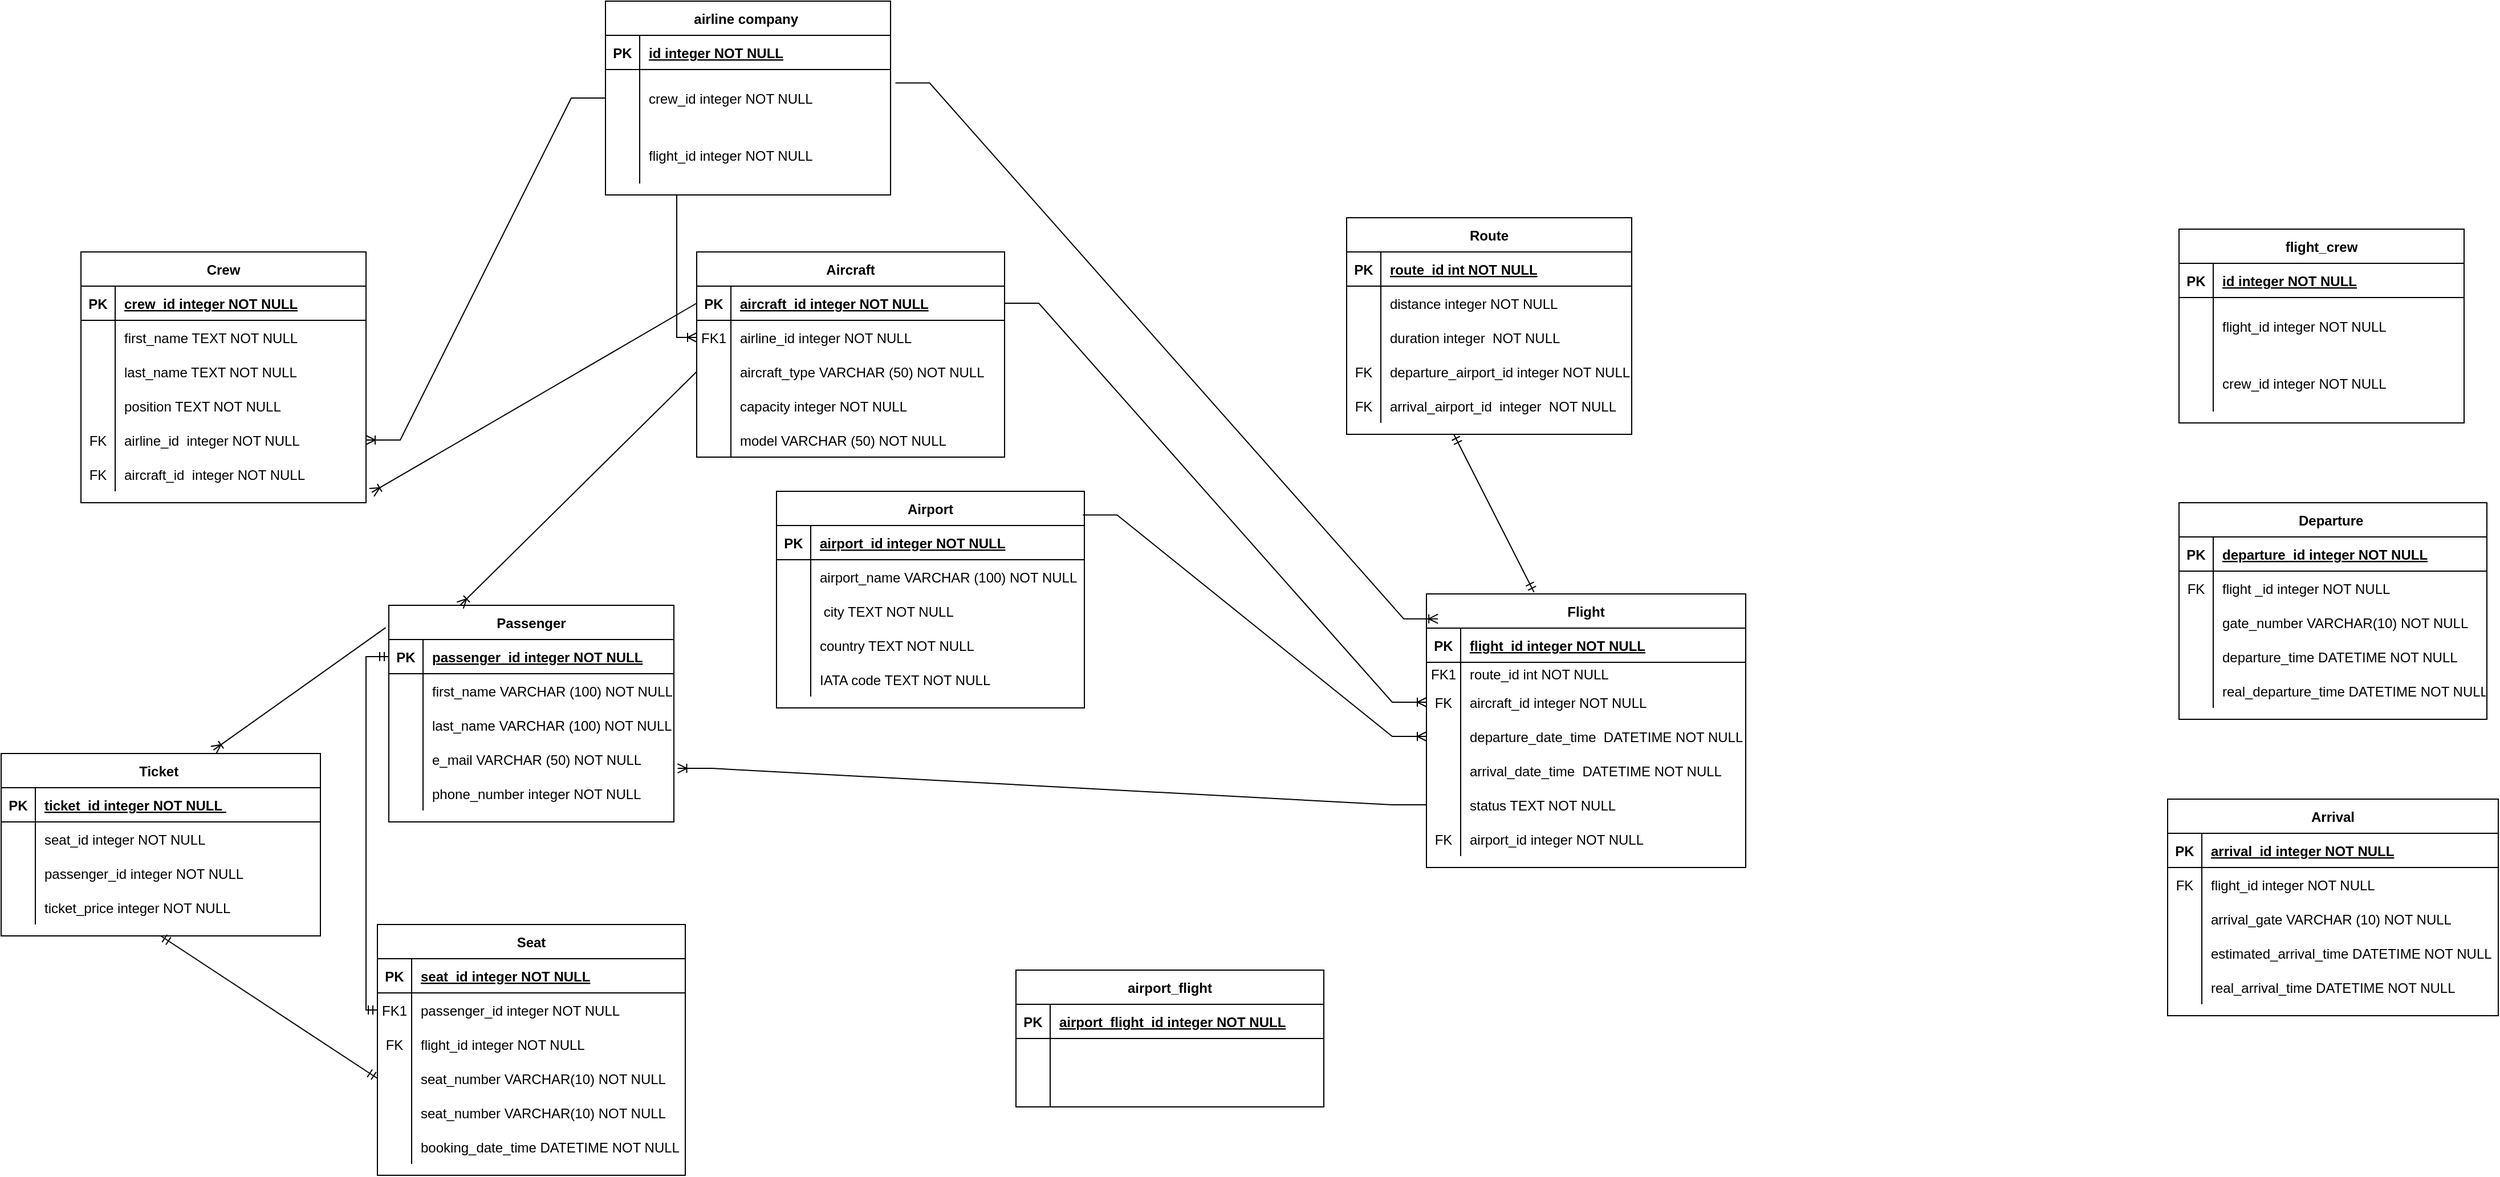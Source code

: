 <mxfile version="22.1.21" type="github">
  <diagram id="R2lEEEUBdFMjLlhIrx00" name="Page-1">
    <mxGraphModel dx="2600" dy="2042" grid="1" gridSize="10" guides="1" tooltips="1" connect="1" arrows="1" fold="1" page="1" pageScale="1" pageWidth="850" pageHeight="1100" math="0" shadow="0" extFonts="Permanent Marker^https://fonts.googleapis.com/css?family=Permanent+Marker">
      <root>
        <mxCell id="0" />
        <mxCell id="1" parent="0" />
        <mxCell id="C-vyLk0tnHw3VtMMgP7b-2" value="Aircraft" style="shape=table;startSize=30;container=1;collapsible=1;childLayout=tableLayout;fixedRows=1;rowLines=0;fontStyle=1;align=center;resizeLast=1;" parent="1" vertex="1">
          <mxGeometry x="340" y="180" width="270" height="180" as="geometry" />
        </mxCell>
        <mxCell id="C-vyLk0tnHw3VtMMgP7b-3" value="" style="shape=partialRectangle;collapsible=0;dropTarget=0;pointerEvents=0;fillColor=none;points=[[0,0.5],[1,0.5]];portConstraint=eastwest;top=0;left=0;right=0;bottom=1;" parent="C-vyLk0tnHw3VtMMgP7b-2" vertex="1">
          <mxGeometry y="30" width="270" height="30" as="geometry" />
        </mxCell>
        <mxCell id="C-vyLk0tnHw3VtMMgP7b-4" value="PK" style="shape=partialRectangle;overflow=hidden;connectable=0;fillColor=none;top=0;left=0;bottom=0;right=0;fontStyle=1;" parent="C-vyLk0tnHw3VtMMgP7b-3" vertex="1">
          <mxGeometry width="30" height="30" as="geometry">
            <mxRectangle width="30" height="30" as="alternateBounds" />
          </mxGeometry>
        </mxCell>
        <mxCell id="C-vyLk0tnHw3VtMMgP7b-5" value="aircraft_id integer NOT NULL " style="shape=partialRectangle;overflow=hidden;connectable=0;fillColor=none;top=0;left=0;bottom=0;right=0;align=left;spacingLeft=6;fontStyle=5;" parent="C-vyLk0tnHw3VtMMgP7b-3" vertex="1">
          <mxGeometry x="30" width="240" height="30" as="geometry">
            <mxRectangle width="240" height="30" as="alternateBounds" />
          </mxGeometry>
        </mxCell>
        <mxCell id="C-vyLk0tnHw3VtMMgP7b-6" value="" style="shape=partialRectangle;collapsible=0;dropTarget=0;pointerEvents=0;fillColor=none;points=[[0,0.5],[1,0.5]];portConstraint=eastwest;top=0;left=0;right=0;bottom=0;" parent="C-vyLk0tnHw3VtMMgP7b-2" vertex="1">
          <mxGeometry y="60" width="270" height="30" as="geometry" />
        </mxCell>
        <mxCell id="C-vyLk0tnHw3VtMMgP7b-7" value="FK1" style="shape=partialRectangle;overflow=hidden;connectable=0;fillColor=none;top=0;left=0;bottom=0;right=0;" parent="C-vyLk0tnHw3VtMMgP7b-6" vertex="1">
          <mxGeometry width="30" height="30" as="geometry">
            <mxRectangle width="30" height="30" as="alternateBounds" />
          </mxGeometry>
        </mxCell>
        <mxCell id="C-vyLk0tnHw3VtMMgP7b-8" value="airline_id integer NOT NULL" style="shape=partialRectangle;overflow=hidden;connectable=0;fillColor=none;top=0;left=0;bottom=0;right=0;align=left;spacingLeft=6;" parent="C-vyLk0tnHw3VtMMgP7b-6" vertex="1">
          <mxGeometry x="30" width="240" height="30" as="geometry">
            <mxRectangle width="240" height="30" as="alternateBounds" />
          </mxGeometry>
        </mxCell>
        <mxCell id="C-vyLk0tnHw3VtMMgP7b-9" value="" style="shape=partialRectangle;collapsible=0;dropTarget=0;pointerEvents=0;fillColor=none;points=[[0,0.5],[1,0.5]];portConstraint=eastwest;top=0;left=0;right=0;bottom=0;" parent="C-vyLk0tnHw3VtMMgP7b-2" vertex="1">
          <mxGeometry y="90" width="270" height="30" as="geometry" />
        </mxCell>
        <mxCell id="C-vyLk0tnHw3VtMMgP7b-10" value="" style="shape=partialRectangle;overflow=hidden;connectable=0;fillColor=none;top=0;left=0;bottom=0;right=0;" parent="C-vyLk0tnHw3VtMMgP7b-9" vertex="1">
          <mxGeometry width="30" height="30" as="geometry">
            <mxRectangle width="30" height="30" as="alternateBounds" />
          </mxGeometry>
        </mxCell>
        <mxCell id="C-vyLk0tnHw3VtMMgP7b-11" value="aircraft_type VARCHAR (50) NOT NULL" style="shape=partialRectangle;overflow=hidden;connectable=0;fillColor=none;top=0;left=0;bottom=0;right=0;align=left;spacingLeft=6;" parent="C-vyLk0tnHw3VtMMgP7b-9" vertex="1">
          <mxGeometry x="30" width="240" height="30" as="geometry">
            <mxRectangle width="240" height="30" as="alternateBounds" />
          </mxGeometry>
        </mxCell>
        <mxCell id="rugXFH_IAZ6Pe9hVT8bW-46" value="" style="shape=partialRectangle;collapsible=0;dropTarget=0;pointerEvents=0;fillColor=none;points=[[0,0.5],[1,0.5]];portConstraint=eastwest;top=0;left=0;right=0;bottom=0;" parent="C-vyLk0tnHw3VtMMgP7b-2" vertex="1">
          <mxGeometry y="120" width="270" height="30" as="geometry" />
        </mxCell>
        <mxCell id="rugXFH_IAZ6Pe9hVT8bW-47" value="" style="shape=partialRectangle;overflow=hidden;connectable=0;fillColor=none;top=0;left=0;bottom=0;right=0;" parent="rugXFH_IAZ6Pe9hVT8bW-46" vertex="1">
          <mxGeometry width="30" height="30" as="geometry">
            <mxRectangle width="30" height="30" as="alternateBounds" />
          </mxGeometry>
        </mxCell>
        <mxCell id="rugXFH_IAZ6Pe9hVT8bW-48" value="capacity integer NOT NULL" style="shape=partialRectangle;overflow=hidden;connectable=0;fillColor=none;top=0;left=0;bottom=0;right=0;align=left;spacingLeft=6;" parent="rugXFH_IAZ6Pe9hVT8bW-46" vertex="1">
          <mxGeometry x="30" width="240" height="30" as="geometry">
            <mxRectangle width="240" height="30" as="alternateBounds" />
          </mxGeometry>
        </mxCell>
        <mxCell id="rugXFH_IAZ6Pe9hVT8bW-49" value="" style="shape=partialRectangle;collapsible=0;dropTarget=0;pointerEvents=0;fillColor=none;points=[[0,0.5],[1,0.5]];portConstraint=eastwest;top=0;left=0;right=0;bottom=0;" parent="C-vyLk0tnHw3VtMMgP7b-2" vertex="1">
          <mxGeometry y="150" width="270" height="30" as="geometry" />
        </mxCell>
        <mxCell id="rugXFH_IAZ6Pe9hVT8bW-50" value="" style="shape=partialRectangle;overflow=hidden;connectable=0;fillColor=none;top=0;left=0;bottom=0;right=0;" parent="rugXFH_IAZ6Pe9hVT8bW-49" vertex="1">
          <mxGeometry width="30" height="30" as="geometry">
            <mxRectangle width="30" height="30" as="alternateBounds" />
          </mxGeometry>
        </mxCell>
        <mxCell id="rugXFH_IAZ6Pe9hVT8bW-51" value="model VARCHAR (50) NOT NULL" style="shape=partialRectangle;overflow=hidden;connectable=0;fillColor=none;top=0;left=0;bottom=0;right=0;align=left;spacingLeft=6;" parent="rugXFH_IAZ6Pe9hVT8bW-49" vertex="1">
          <mxGeometry x="30" width="240" height="30" as="geometry">
            <mxRectangle width="240" height="30" as="alternateBounds" />
          </mxGeometry>
        </mxCell>
        <mxCell id="C-vyLk0tnHw3VtMMgP7b-13" value="Passenger" style="shape=table;startSize=30;container=1;collapsible=1;childLayout=tableLayout;fixedRows=1;rowLines=0;fontStyle=1;align=center;resizeLast=1;" parent="1" vertex="1">
          <mxGeometry x="70" y="490" width="250" height="190" as="geometry" />
        </mxCell>
        <mxCell id="C-vyLk0tnHw3VtMMgP7b-14" value="" style="shape=partialRectangle;collapsible=0;dropTarget=0;pointerEvents=0;fillColor=none;points=[[0,0.5],[1,0.5]];portConstraint=eastwest;top=0;left=0;right=0;bottom=1;" parent="C-vyLk0tnHw3VtMMgP7b-13" vertex="1">
          <mxGeometry y="30" width="250" height="30" as="geometry" />
        </mxCell>
        <mxCell id="C-vyLk0tnHw3VtMMgP7b-15" value="PK" style="shape=partialRectangle;overflow=hidden;connectable=0;fillColor=none;top=0;left=0;bottom=0;right=0;fontStyle=1;" parent="C-vyLk0tnHw3VtMMgP7b-14" vertex="1">
          <mxGeometry width="30" height="30" as="geometry">
            <mxRectangle width="30" height="30" as="alternateBounds" />
          </mxGeometry>
        </mxCell>
        <mxCell id="C-vyLk0tnHw3VtMMgP7b-16" value="passenger_id integer NOT NULL " style="shape=partialRectangle;overflow=hidden;connectable=0;fillColor=none;top=0;left=0;bottom=0;right=0;align=left;spacingLeft=6;fontStyle=5;" parent="C-vyLk0tnHw3VtMMgP7b-14" vertex="1">
          <mxGeometry x="30" width="220" height="30" as="geometry">
            <mxRectangle width="220" height="30" as="alternateBounds" />
          </mxGeometry>
        </mxCell>
        <mxCell id="C-vyLk0tnHw3VtMMgP7b-17" value="" style="shape=partialRectangle;collapsible=0;dropTarget=0;pointerEvents=0;fillColor=none;points=[[0,0.5],[1,0.5]];portConstraint=eastwest;top=0;left=0;right=0;bottom=0;" parent="C-vyLk0tnHw3VtMMgP7b-13" vertex="1">
          <mxGeometry y="60" width="250" height="30" as="geometry" />
        </mxCell>
        <mxCell id="C-vyLk0tnHw3VtMMgP7b-18" value="" style="shape=partialRectangle;overflow=hidden;connectable=0;fillColor=none;top=0;left=0;bottom=0;right=0;" parent="C-vyLk0tnHw3VtMMgP7b-17" vertex="1">
          <mxGeometry width="30" height="30" as="geometry">
            <mxRectangle width="30" height="30" as="alternateBounds" />
          </mxGeometry>
        </mxCell>
        <mxCell id="C-vyLk0tnHw3VtMMgP7b-19" value="first_name VARCHAR (100) NOT NULL " style="shape=partialRectangle;overflow=hidden;connectable=0;fillColor=none;top=0;left=0;bottom=0;right=0;align=left;spacingLeft=6;" parent="C-vyLk0tnHw3VtMMgP7b-17" vertex="1">
          <mxGeometry x="30" width="220" height="30" as="geometry">
            <mxRectangle width="220" height="30" as="alternateBounds" />
          </mxGeometry>
        </mxCell>
        <mxCell id="C-vyLk0tnHw3VtMMgP7b-20" value="" style="shape=partialRectangle;collapsible=0;dropTarget=0;pointerEvents=0;fillColor=none;points=[[0,0.5],[1,0.5]];portConstraint=eastwest;top=0;left=0;right=0;bottom=0;" parent="C-vyLk0tnHw3VtMMgP7b-13" vertex="1">
          <mxGeometry y="90" width="250" height="30" as="geometry" />
        </mxCell>
        <mxCell id="C-vyLk0tnHw3VtMMgP7b-21" value="" style="shape=partialRectangle;overflow=hidden;connectable=0;fillColor=none;top=0;left=0;bottom=0;right=0;" parent="C-vyLk0tnHw3VtMMgP7b-20" vertex="1">
          <mxGeometry width="30" height="30" as="geometry">
            <mxRectangle width="30" height="30" as="alternateBounds" />
          </mxGeometry>
        </mxCell>
        <mxCell id="C-vyLk0tnHw3VtMMgP7b-22" value="last_name VARCHAR (100) NOT NULL " style="shape=partialRectangle;overflow=hidden;connectable=0;fillColor=none;top=0;left=0;bottom=0;right=0;align=left;spacingLeft=6;" parent="C-vyLk0tnHw3VtMMgP7b-20" vertex="1">
          <mxGeometry x="30" width="220" height="30" as="geometry">
            <mxRectangle width="220" height="30" as="alternateBounds" />
          </mxGeometry>
        </mxCell>
        <mxCell id="rugXFH_IAZ6Pe9hVT8bW-142" value="" style="shape=partialRectangle;collapsible=0;dropTarget=0;pointerEvents=0;fillColor=none;points=[[0,0.5],[1,0.5]];portConstraint=eastwest;top=0;left=0;right=0;bottom=0;" parent="C-vyLk0tnHw3VtMMgP7b-13" vertex="1">
          <mxGeometry y="120" width="250" height="30" as="geometry" />
        </mxCell>
        <mxCell id="rugXFH_IAZ6Pe9hVT8bW-143" value="" style="shape=partialRectangle;overflow=hidden;connectable=0;fillColor=none;top=0;left=0;bottom=0;right=0;" parent="rugXFH_IAZ6Pe9hVT8bW-142" vertex="1">
          <mxGeometry width="30" height="30" as="geometry">
            <mxRectangle width="30" height="30" as="alternateBounds" />
          </mxGeometry>
        </mxCell>
        <mxCell id="rugXFH_IAZ6Pe9hVT8bW-144" value="e_mail VARCHAR (50) NOT NULL" style="shape=partialRectangle;overflow=hidden;connectable=0;fillColor=none;top=0;left=0;bottom=0;right=0;align=left;spacingLeft=6;" parent="rugXFH_IAZ6Pe9hVT8bW-142" vertex="1">
          <mxGeometry x="30" width="220" height="30" as="geometry">
            <mxRectangle width="220" height="30" as="alternateBounds" />
          </mxGeometry>
        </mxCell>
        <mxCell id="rugXFH_IAZ6Pe9hVT8bW-145" value="" style="shape=partialRectangle;collapsible=0;dropTarget=0;pointerEvents=0;fillColor=none;points=[[0,0.5],[1,0.5]];portConstraint=eastwest;top=0;left=0;right=0;bottom=0;" parent="C-vyLk0tnHw3VtMMgP7b-13" vertex="1">
          <mxGeometry y="150" width="250" height="30" as="geometry" />
        </mxCell>
        <mxCell id="rugXFH_IAZ6Pe9hVT8bW-146" value="" style="shape=partialRectangle;overflow=hidden;connectable=0;fillColor=none;top=0;left=0;bottom=0;right=0;" parent="rugXFH_IAZ6Pe9hVT8bW-145" vertex="1">
          <mxGeometry width="30" height="30" as="geometry">
            <mxRectangle width="30" height="30" as="alternateBounds" />
          </mxGeometry>
        </mxCell>
        <mxCell id="rugXFH_IAZ6Pe9hVT8bW-147" value="phone_number integer NOT NULL " style="shape=partialRectangle;overflow=hidden;connectable=0;fillColor=none;top=0;left=0;bottom=0;right=0;align=left;spacingLeft=6;" parent="rugXFH_IAZ6Pe9hVT8bW-145" vertex="1">
          <mxGeometry x="30" width="220" height="30" as="geometry">
            <mxRectangle width="220" height="30" as="alternateBounds" />
          </mxGeometry>
        </mxCell>
        <mxCell id="C-vyLk0tnHw3VtMMgP7b-23" value="airline company " style="shape=table;startSize=30;container=1;collapsible=1;childLayout=tableLayout;fixedRows=1;rowLines=0;fontStyle=1;align=center;resizeLast=1;" parent="1" vertex="1">
          <mxGeometry x="260" y="-40" width="250" height="170" as="geometry" />
        </mxCell>
        <mxCell id="C-vyLk0tnHw3VtMMgP7b-24" value="" style="shape=partialRectangle;collapsible=0;dropTarget=0;pointerEvents=0;fillColor=none;points=[[0,0.5],[1,0.5]];portConstraint=eastwest;top=0;left=0;right=0;bottom=1;" parent="C-vyLk0tnHw3VtMMgP7b-23" vertex="1">
          <mxGeometry y="30" width="250" height="30" as="geometry" />
        </mxCell>
        <mxCell id="C-vyLk0tnHw3VtMMgP7b-25" value="PK" style="shape=partialRectangle;overflow=hidden;connectable=0;fillColor=none;top=0;left=0;bottom=0;right=0;fontStyle=1;" parent="C-vyLk0tnHw3VtMMgP7b-24" vertex="1">
          <mxGeometry width="30" height="30" as="geometry">
            <mxRectangle width="30" height="30" as="alternateBounds" />
          </mxGeometry>
        </mxCell>
        <mxCell id="C-vyLk0tnHw3VtMMgP7b-26" value="id integer NOT NULL " style="shape=partialRectangle;overflow=hidden;connectable=0;fillColor=none;top=0;left=0;bottom=0;right=0;align=left;spacingLeft=6;fontStyle=5;" parent="C-vyLk0tnHw3VtMMgP7b-24" vertex="1">
          <mxGeometry x="30" width="220" height="30" as="geometry">
            <mxRectangle width="220" height="30" as="alternateBounds" />
          </mxGeometry>
        </mxCell>
        <mxCell id="C-vyLk0tnHw3VtMMgP7b-27" value="" style="shape=partialRectangle;collapsible=0;dropTarget=0;pointerEvents=0;fillColor=none;points=[[0,0.5],[1,0.5]];portConstraint=eastwest;top=0;left=0;right=0;bottom=0;" parent="C-vyLk0tnHw3VtMMgP7b-23" vertex="1">
          <mxGeometry y="60" width="250" height="50" as="geometry" />
        </mxCell>
        <mxCell id="C-vyLk0tnHw3VtMMgP7b-28" value="" style="shape=partialRectangle;overflow=hidden;connectable=0;fillColor=none;top=0;left=0;bottom=0;right=0;" parent="C-vyLk0tnHw3VtMMgP7b-27" vertex="1">
          <mxGeometry width="30" height="50" as="geometry">
            <mxRectangle width="30" height="50" as="alternateBounds" />
          </mxGeometry>
        </mxCell>
        <mxCell id="C-vyLk0tnHw3VtMMgP7b-29" value="crew_id integer NOT NULL " style="shape=partialRectangle;overflow=hidden;connectable=0;fillColor=none;top=0;left=0;bottom=0;right=0;align=left;spacingLeft=6;" parent="C-vyLk0tnHw3VtMMgP7b-27" vertex="1">
          <mxGeometry x="30" width="220" height="50" as="geometry">
            <mxRectangle width="220" height="50" as="alternateBounds" />
          </mxGeometry>
        </mxCell>
        <mxCell id="YQsyJlZQwRiLbthYxWoz-2" value="" style="shape=partialRectangle;collapsible=0;dropTarget=0;pointerEvents=0;fillColor=none;points=[[0,0.5],[1,0.5]];portConstraint=eastwest;top=0;left=0;right=0;bottom=0;" parent="C-vyLk0tnHw3VtMMgP7b-23" vertex="1">
          <mxGeometry y="110" width="250" height="50" as="geometry" />
        </mxCell>
        <mxCell id="YQsyJlZQwRiLbthYxWoz-3" value="" style="shape=partialRectangle;overflow=hidden;connectable=0;fillColor=none;top=0;left=0;bottom=0;right=0;" parent="YQsyJlZQwRiLbthYxWoz-2" vertex="1">
          <mxGeometry width="30" height="50" as="geometry">
            <mxRectangle width="30" height="50" as="alternateBounds" />
          </mxGeometry>
        </mxCell>
        <mxCell id="YQsyJlZQwRiLbthYxWoz-4" value="flight_id integer NOT NULL " style="shape=partialRectangle;overflow=hidden;connectable=0;fillColor=none;top=0;left=0;bottom=0;right=0;align=left;spacingLeft=6;" parent="YQsyJlZQwRiLbthYxWoz-2" vertex="1">
          <mxGeometry x="30" width="220" height="50" as="geometry">
            <mxRectangle width="220" height="50" as="alternateBounds" />
          </mxGeometry>
        </mxCell>
        <mxCell id="rugXFH_IAZ6Pe9hVT8bW-55" value="Flight" style="shape=table;startSize=30;container=1;collapsible=1;childLayout=tableLayout;fixedRows=1;rowLines=0;fontStyle=1;align=center;resizeLast=1;" parent="1" vertex="1">
          <mxGeometry x="980" y="480" width="280" height="240" as="geometry" />
        </mxCell>
        <mxCell id="rugXFH_IAZ6Pe9hVT8bW-56" value="" style="shape=partialRectangle;collapsible=0;dropTarget=0;pointerEvents=0;fillColor=none;points=[[0,0.5],[1,0.5]];portConstraint=eastwest;top=0;left=0;right=0;bottom=1;" parent="rugXFH_IAZ6Pe9hVT8bW-55" vertex="1">
          <mxGeometry y="30" width="280" height="30" as="geometry" />
        </mxCell>
        <mxCell id="rugXFH_IAZ6Pe9hVT8bW-57" value="PK" style="shape=partialRectangle;overflow=hidden;connectable=0;fillColor=none;top=0;left=0;bottom=0;right=0;fontStyle=1;" parent="rugXFH_IAZ6Pe9hVT8bW-56" vertex="1">
          <mxGeometry width="30" height="30" as="geometry">
            <mxRectangle width="30" height="30" as="alternateBounds" />
          </mxGeometry>
        </mxCell>
        <mxCell id="rugXFH_IAZ6Pe9hVT8bW-58" value="flight_id integer NOT NULL " style="shape=partialRectangle;overflow=hidden;connectable=0;fillColor=none;top=0;left=0;bottom=0;right=0;align=left;spacingLeft=6;fontStyle=5;" parent="rugXFH_IAZ6Pe9hVT8bW-56" vertex="1">
          <mxGeometry x="30" width="250" height="30" as="geometry">
            <mxRectangle width="250" height="30" as="alternateBounds" />
          </mxGeometry>
        </mxCell>
        <mxCell id="rugXFH_IAZ6Pe9hVT8bW-59" value="" style="shape=partialRectangle;collapsible=0;dropTarget=0;pointerEvents=0;fillColor=none;points=[[0,0.5],[1,0.5]];portConstraint=eastwest;top=0;left=0;right=0;bottom=0;" parent="rugXFH_IAZ6Pe9hVT8bW-55" vertex="1">
          <mxGeometry y="60" width="280" height="20" as="geometry" />
        </mxCell>
        <mxCell id="rugXFH_IAZ6Pe9hVT8bW-60" value="FK1" style="shape=partialRectangle;overflow=hidden;connectable=0;fillColor=none;top=0;left=0;bottom=0;right=0;" parent="rugXFH_IAZ6Pe9hVT8bW-59" vertex="1">
          <mxGeometry width="30" height="20" as="geometry">
            <mxRectangle width="30" height="20" as="alternateBounds" />
          </mxGeometry>
        </mxCell>
        <mxCell id="rugXFH_IAZ6Pe9hVT8bW-61" value="route_id int NOT NULL" style="shape=partialRectangle;overflow=hidden;connectable=0;fillColor=none;top=0;left=0;bottom=0;right=0;align=left;spacingLeft=6;" parent="rugXFH_IAZ6Pe9hVT8bW-59" vertex="1">
          <mxGeometry x="30" width="250" height="20" as="geometry">
            <mxRectangle width="250" height="20" as="alternateBounds" />
          </mxGeometry>
        </mxCell>
        <mxCell id="rugXFH_IAZ6Pe9hVT8bW-62" value="" style="shape=partialRectangle;collapsible=0;dropTarget=0;pointerEvents=0;fillColor=none;points=[[0,0.5],[1,0.5]];portConstraint=eastwest;top=0;left=0;right=0;bottom=0;" parent="rugXFH_IAZ6Pe9hVT8bW-55" vertex="1">
          <mxGeometry y="80" width="280" height="30" as="geometry" />
        </mxCell>
        <mxCell id="rugXFH_IAZ6Pe9hVT8bW-63" value="FK" style="shape=partialRectangle;overflow=hidden;connectable=0;fillColor=none;top=0;left=0;bottom=0;right=0;" parent="rugXFH_IAZ6Pe9hVT8bW-62" vertex="1">
          <mxGeometry width="30" height="30" as="geometry">
            <mxRectangle width="30" height="30" as="alternateBounds" />
          </mxGeometry>
        </mxCell>
        <mxCell id="rugXFH_IAZ6Pe9hVT8bW-64" value="aircraft_id integer NOT NULL" style="shape=partialRectangle;overflow=hidden;connectable=0;fillColor=none;top=0;left=0;bottom=0;right=0;align=left;spacingLeft=6;" parent="rugXFH_IAZ6Pe9hVT8bW-62" vertex="1">
          <mxGeometry x="30" width="250" height="30" as="geometry">
            <mxRectangle width="250" height="30" as="alternateBounds" />
          </mxGeometry>
        </mxCell>
        <mxCell id="rugXFH_IAZ6Pe9hVT8bW-94" value="" style="shape=partialRectangle;collapsible=0;dropTarget=0;pointerEvents=0;fillColor=none;points=[[0,0.5],[1,0.5]];portConstraint=eastwest;top=0;left=0;right=0;bottom=0;" parent="rugXFH_IAZ6Pe9hVT8bW-55" vertex="1">
          <mxGeometry y="110" width="280" height="30" as="geometry" />
        </mxCell>
        <mxCell id="rugXFH_IAZ6Pe9hVT8bW-95" value="" style="shape=partialRectangle;overflow=hidden;connectable=0;fillColor=none;top=0;left=0;bottom=0;right=0;" parent="rugXFH_IAZ6Pe9hVT8bW-94" vertex="1">
          <mxGeometry width="30" height="30" as="geometry">
            <mxRectangle width="30" height="30" as="alternateBounds" />
          </mxGeometry>
        </mxCell>
        <mxCell id="rugXFH_IAZ6Pe9hVT8bW-96" value="departure_date_time  DATETIME NOT NULL" style="shape=partialRectangle;overflow=hidden;connectable=0;fillColor=none;top=0;left=0;bottom=0;right=0;align=left;spacingLeft=6;" parent="rugXFH_IAZ6Pe9hVT8bW-94" vertex="1">
          <mxGeometry x="30" width="250" height="30" as="geometry">
            <mxRectangle width="250" height="30" as="alternateBounds" />
          </mxGeometry>
        </mxCell>
        <mxCell id="rugXFH_IAZ6Pe9hVT8bW-97" value="" style="shape=partialRectangle;collapsible=0;dropTarget=0;pointerEvents=0;fillColor=none;points=[[0,0.5],[1,0.5]];portConstraint=eastwest;top=0;left=0;right=0;bottom=0;" parent="rugXFH_IAZ6Pe9hVT8bW-55" vertex="1">
          <mxGeometry y="140" width="280" height="30" as="geometry" />
        </mxCell>
        <mxCell id="rugXFH_IAZ6Pe9hVT8bW-98" value="" style="shape=partialRectangle;overflow=hidden;connectable=0;fillColor=none;top=0;left=0;bottom=0;right=0;" parent="rugXFH_IAZ6Pe9hVT8bW-97" vertex="1">
          <mxGeometry width="30" height="30" as="geometry">
            <mxRectangle width="30" height="30" as="alternateBounds" />
          </mxGeometry>
        </mxCell>
        <mxCell id="rugXFH_IAZ6Pe9hVT8bW-99" value="arrival_date_time  DATETIME NOT NULL" style="shape=partialRectangle;overflow=hidden;connectable=0;fillColor=none;top=0;left=0;bottom=0;right=0;align=left;spacingLeft=6;" parent="rugXFH_IAZ6Pe9hVT8bW-97" vertex="1">
          <mxGeometry x="30" width="250" height="30" as="geometry">
            <mxRectangle width="250" height="30" as="alternateBounds" />
          </mxGeometry>
        </mxCell>
        <mxCell id="rugXFH_IAZ6Pe9hVT8bW-104" value="" style="shape=partialRectangle;collapsible=0;dropTarget=0;pointerEvents=0;fillColor=none;points=[[0,0.5],[1,0.5]];portConstraint=eastwest;top=0;left=0;right=0;bottom=0;" parent="rugXFH_IAZ6Pe9hVT8bW-55" vertex="1">
          <mxGeometry y="170" width="280" height="30" as="geometry" />
        </mxCell>
        <mxCell id="rugXFH_IAZ6Pe9hVT8bW-105" value="" style="shape=partialRectangle;overflow=hidden;connectable=0;fillColor=none;top=0;left=0;bottom=0;right=0;" parent="rugXFH_IAZ6Pe9hVT8bW-104" vertex="1">
          <mxGeometry width="30" height="30" as="geometry">
            <mxRectangle width="30" height="30" as="alternateBounds" />
          </mxGeometry>
        </mxCell>
        <mxCell id="rugXFH_IAZ6Pe9hVT8bW-106" value="status TEXT NOT NULL" style="shape=partialRectangle;overflow=hidden;connectable=0;fillColor=none;top=0;left=0;bottom=0;right=0;align=left;spacingLeft=6;" parent="rugXFH_IAZ6Pe9hVT8bW-104" vertex="1">
          <mxGeometry x="30" width="250" height="30" as="geometry">
            <mxRectangle width="250" height="30" as="alternateBounds" />
          </mxGeometry>
        </mxCell>
        <mxCell id="umBYHtHeQ4hblrfsiD06-1" value="" style="shape=partialRectangle;collapsible=0;dropTarget=0;pointerEvents=0;fillColor=none;points=[[0,0.5],[1,0.5]];portConstraint=eastwest;top=0;left=0;right=0;bottom=0;" vertex="1" parent="rugXFH_IAZ6Pe9hVT8bW-55">
          <mxGeometry y="200" width="280" height="30" as="geometry" />
        </mxCell>
        <mxCell id="umBYHtHeQ4hblrfsiD06-2" value="FK" style="shape=partialRectangle;overflow=hidden;connectable=0;fillColor=none;top=0;left=0;bottom=0;right=0;" vertex="1" parent="umBYHtHeQ4hblrfsiD06-1">
          <mxGeometry width="30" height="30" as="geometry">
            <mxRectangle width="30" height="30" as="alternateBounds" />
          </mxGeometry>
        </mxCell>
        <mxCell id="umBYHtHeQ4hblrfsiD06-3" value="airport_id integer NOT NULL " style="shape=partialRectangle;overflow=hidden;connectable=0;fillColor=none;top=0;left=0;bottom=0;right=0;align=left;spacingLeft=6;" vertex="1" parent="umBYHtHeQ4hblrfsiD06-1">
          <mxGeometry x="30" width="250" height="30" as="geometry">
            <mxRectangle width="250" height="30" as="alternateBounds" />
          </mxGeometry>
        </mxCell>
        <mxCell id="rugXFH_IAZ6Pe9hVT8bW-65" value="Crew" style="shape=table;startSize=30;container=1;collapsible=1;childLayout=tableLayout;fixedRows=1;rowLines=0;fontStyle=1;align=center;resizeLast=1;" parent="1" vertex="1">
          <mxGeometry x="-200" y="180" width="250" height="220" as="geometry" />
        </mxCell>
        <mxCell id="rugXFH_IAZ6Pe9hVT8bW-66" value="" style="shape=partialRectangle;collapsible=0;dropTarget=0;pointerEvents=0;fillColor=none;points=[[0,0.5],[1,0.5]];portConstraint=eastwest;top=0;left=0;right=0;bottom=1;" parent="rugXFH_IAZ6Pe9hVT8bW-65" vertex="1">
          <mxGeometry y="30" width="250" height="30" as="geometry" />
        </mxCell>
        <mxCell id="rugXFH_IAZ6Pe9hVT8bW-67" value="PK" style="shape=partialRectangle;overflow=hidden;connectable=0;fillColor=none;top=0;left=0;bottom=0;right=0;fontStyle=1;" parent="rugXFH_IAZ6Pe9hVT8bW-66" vertex="1">
          <mxGeometry width="30" height="30" as="geometry">
            <mxRectangle width="30" height="30" as="alternateBounds" />
          </mxGeometry>
        </mxCell>
        <mxCell id="rugXFH_IAZ6Pe9hVT8bW-68" value="crew_id integer NOT NULL " style="shape=partialRectangle;overflow=hidden;connectable=0;fillColor=none;top=0;left=0;bottom=0;right=0;align=left;spacingLeft=6;fontStyle=5;" parent="rugXFH_IAZ6Pe9hVT8bW-66" vertex="1">
          <mxGeometry x="30" width="220" height="30" as="geometry">
            <mxRectangle width="220" height="30" as="alternateBounds" />
          </mxGeometry>
        </mxCell>
        <mxCell id="rugXFH_IAZ6Pe9hVT8bW-69" value="" style="shape=partialRectangle;collapsible=0;dropTarget=0;pointerEvents=0;fillColor=none;points=[[0,0.5],[1,0.5]];portConstraint=eastwest;top=0;left=0;right=0;bottom=0;" parent="rugXFH_IAZ6Pe9hVT8bW-65" vertex="1">
          <mxGeometry y="60" width="250" height="30" as="geometry" />
        </mxCell>
        <mxCell id="rugXFH_IAZ6Pe9hVT8bW-70" value="" style="shape=partialRectangle;overflow=hidden;connectable=0;fillColor=none;top=0;left=0;bottom=0;right=0;" parent="rugXFH_IAZ6Pe9hVT8bW-69" vertex="1">
          <mxGeometry width="30" height="30" as="geometry">
            <mxRectangle width="30" height="30" as="alternateBounds" />
          </mxGeometry>
        </mxCell>
        <mxCell id="rugXFH_IAZ6Pe9hVT8bW-71" value="first_name TEXT NOT NULL" style="shape=partialRectangle;overflow=hidden;connectable=0;fillColor=none;top=0;left=0;bottom=0;right=0;align=left;spacingLeft=6;" parent="rugXFH_IAZ6Pe9hVT8bW-69" vertex="1">
          <mxGeometry x="30" width="220" height="30" as="geometry">
            <mxRectangle width="220" height="30" as="alternateBounds" />
          </mxGeometry>
        </mxCell>
        <mxCell id="rugXFH_IAZ6Pe9hVT8bW-72" value="" style="shape=partialRectangle;collapsible=0;dropTarget=0;pointerEvents=0;fillColor=none;points=[[0,0.5],[1,0.5]];portConstraint=eastwest;top=0;left=0;right=0;bottom=0;" parent="rugXFH_IAZ6Pe9hVT8bW-65" vertex="1">
          <mxGeometry y="90" width="250" height="30" as="geometry" />
        </mxCell>
        <mxCell id="rugXFH_IAZ6Pe9hVT8bW-73" value="" style="shape=partialRectangle;overflow=hidden;connectable=0;fillColor=none;top=0;left=0;bottom=0;right=0;" parent="rugXFH_IAZ6Pe9hVT8bW-72" vertex="1">
          <mxGeometry width="30" height="30" as="geometry">
            <mxRectangle width="30" height="30" as="alternateBounds" />
          </mxGeometry>
        </mxCell>
        <mxCell id="rugXFH_IAZ6Pe9hVT8bW-74" value="last_name TEXT NOT NULL " style="shape=partialRectangle;overflow=hidden;connectable=0;fillColor=none;top=0;left=0;bottom=0;right=0;align=left;spacingLeft=6;" parent="rugXFH_IAZ6Pe9hVT8bW-72" vertex="1">
          <mxGeometry x="30" width="220" height="30" as="geometry">
            <mxRectangle width="220" height="30" as="alternateBounds" />
          </mxGeometry>
        </mxCell>
        <mxCell id="rugXFH_IAZ6Pe9hVT8bW-107" value="" style="shape=partialRectangle;collapsible=0;dropTarget=0;pointerEvents=0;fillColor=none;points=[[0,0.5],[1,0.5]];portConstraint=eastwest;top=0;left=0;right=0;bottom=0;" parent="rugXFH_IAZ6Pe9hVT8bW-65" vertex="1">
          <mxGeometry y="120" width="250" height="30" as="geometry" />
        </mxCell>
        <mxCell id="rugXFH_IAZ6Pe9hVT8bW-108" value="" style="shape=partialRectangle;overflow=hidden;connectable=0;fillColor=none;top=0;left=0;bottom=0;right=0;" parent="rugXFH_IAZ6Pe9hVT8bW-107" vertex="1">
          <mxGeometry width="30" height="30" as="geometry">
            <mxRectangle width="30" height="30" as="alternateBounds" />
          </mxGeometry>
        </mxCell>
        <mxCell id="rugXFH_IAZ6Pe9hVT8bW-109" value="position TEXT NOT NULL " style="shape=partialRectangle;overflow=hidden;connectable=0;fillColor=none;top=0;left=0;bottom=0;right=0;align=left;spacingLeft=6;" parent="rugXFH_IAZ6Pe9hVT8bW-107" vertex="1">
          <mxGeometry x="30" width="220" height="30" as="geometry">
            <mxRectangle width="220" height="30" as="alternateBounds" />
          </mxGeometry>
        </mxCell>
        <mxCell id="rugXFH_IAZ6Pe9hVT8bW-110" value="" style="shape=partialRectangle;collapsible=0;dropTarget=0;pointerEvents=0;fillColor=none;points=[[0,0.5],[1,0.5]];portConstraint=eastwest;top=0;left=0;right=0;bottom=0;" parent="rugXFH_IAZ6Pe9hVT8bW-65" vertex="1">
          <mxGeometry y="150" width="250" height="30" as="geometry" />
        </mxCell>
        <mxCell id="rugXFH_IAZ6Pe9hVT8bW-111" value="FK" style="shape=partialRectangle;overflow=hidden;connectable=0;fillColor=none;top=0;left=0;bottom=0;right=0;" parent="rugXFH_IAZ6Pe9hVT8bW-110" vertex="1">
          <mxGeometry width="30" height="30" as="geometry">
            <mxRectangle width="30" height="30" as="alternateBounds" />
          </mxGeometry>
        </mxCell>
        <mxCell id="rugXFH_IAZ6Pe9hVT8bW-112" value="airline_id  integer NOT NULL " style="shape=partialRectangle;overflow=hidden;connectable=0;fillColor=none;top=0;left=0;bottom=0;right=0;align=left;spacingLeft=6;" parent="rugXFH_IAZ6Pe9hVT8bW-110" vertex="1">
          <mxGeometry x="30" width="220" height="30" as="geometry">
            <mxRectangle width="220" height="30" as="alternateBounds" />
          </mxGeometry>
        </mxCell>
        <mxCell id="rugXFH_IAZ6Pe9hVT8bW-113" value="" style="shape=partialRectangle;collapsible=0;dropTarget=0;pointerEvents=0;fillColor=none;points=[[0,0.5],[1,0.5]];portConstraint=eastwest;top=0;left=0;right=0;bottom=0;" parent="rugXFH_IAZ6Pe9hVT8bW-65" vertex="1">
          <mxGeometry y="180" width="250" height="30" as="geometry" />
        </mxCell>
        <mxCell id="rugXFH_IAZ6Pe9hVT8bW-114" value="FK" style="shape=partialRectangle;overflow=hidden;connectable=0;fillColor=none;top=0;left=0;bottom=0;right=0;" parent="rugXFH_IAZ6Pe9hVT8bW-113" vertex="1">
          <mxGeometry width="30" height="30" as="geometry">
            <mxRectangle width="30" height="30" as="alternateBounds" />
          </mxGeometry>
        </mxCell>
        <mxCell id="rugXFH_IAZ6Pe9hVT8bW-115" value="aircraft_id  integer NOT NULL " style="shape=partialRectangle;overflow=hidden;connectable=0;fillColor=none;top=0;left=0;bottom=0;right=0;align=left;spacingLeft=6;" parent="rugXFH_IAZ6Pe9hVT8bW-113" vertex="1">
          <mxGeometry x="30" width="220" height="30" as="geometry">
            <mxRectangle width="220" height="30" as="alternateBounds" />
          </mxGeometry>
        </mxCell>
        <mxCell id="rugXFH_IAZ6Pe9hVT8bW-75" value="Route" style="shape=table;startSize=30;container=1;collapsible=1;childLayout=tableLayout;fixedRows=1;rowLines=0;fontStyle=1;align=center;resizeLast=1;" parent="1" vertex="1">
          <mxGeometry x="910" y="150" width="250" height="190" as="geometry" />
        </mxCell>
        <mxCell id="rugXFH_IAZ6Pe9hVT8bW-76" value="" style="shape=partialRectangle;collapsible=0;dropTarget=0;pointerEvents=0;fillColor=none;points=[[0,0.5],[1,0.5]];portConstraint=eastwest;top=0;left=0;right=0;bottom=1;" parent="rugXFH_IAZ6Pe9hVT8bW-75" vertex="1">
          <mxGeometry y="30" width="250" height="30" as="geometry" />
        </mxCell>
        <mxCell id="rugXFH_IAZ6Pe9hVT8bW-77" value="PK" style="shape=partialRectangle;overflow=hidden;connectable=0;fillColor=none;top=0;left=0;bottom=0;right=0;fontStyle=1;" parent="rugXFH_IAZ6Pe9hVT8bW-76" vertex="1">
          <mxGeometry width="30" height="30" as="geometry">
            <mxRectangle width="30" height="30" as="alternateBounds" />
          </mxGeometry>
        </mxCell>
        <mxCell id="rugXFH_IAZ6Pe9hVT8bW-78" value="route_id int NOT NULL " style="shape=partialRectangle;overflow=hidden;connectable=0;fillColor=none;top=0;left=0;bottom=0;right=0;align=left;spacingLeft=6;fontStyle=5;" parent="rugXFH_IAZ6Pe9hVT8bW-76" vertex="1">
          <mxGeometry x="30" width="220" height="30" as="geometry">
            <mxRectangle width="220" height="30" as="alternateBounds" />
          </mxGeometry>
        </mxCell>
        <mxCell id="rugXFH_IAZ6Pe9hVT8bW-79" value="" style="shape=partialRectangle;collapsible=0;dropTarget=0;pointerEvents=0;fillColor=none;points=[[0,0.5],[1,0.5]];portConstraint=eastwest;top=0;left=0;right=0;bottom=0;" parent="rugXFH_IAZ6Pe9hVT8bW-75" vertex="1">
          <mxGeometry y="60" width="250" height="30" as="geometry" />
        </mxCell>
        <mxCell id="rugXFH_IAZ6Pe9hVT8bW-80" value="" style="shape=partialRectangle;overflow=hidden;connectable=0;fillColor=none;top=0;left=0;bottom=0;right=0;" parent="rugXFH_IAZ6Pe9hVT8bW-79" vertex="1">
          <mxGeometry width="30" height="30" as="geometry">
            <mxRectangle width="30" height="30" as="alternateBounds" />
          </mxGeometry>
        </mxCell>
        <mxCell id="rugXFH_IAZ6Pe9hVT8bW-81" value="distance integer NOT NULL" style="shape=partialRectangle;overflow=hidden;connectable=0;fillColor=none;top=0;left=0;bottom=0;right=0;align=left;spacingLeft=6;" parent="rugXFH_IAZ6Pe9hVT8bW-79" vertex="1">
          <mxGeometry x="30" width="220" height="30" as="geometry">
            <mxRectangle width="220" height="30" as="alternateBounds" />
          </mxGeometry>
        </mxCell>
        <mxCell id="rugXFH_IAZ6Pe9hVT8bW-82" value="" style="shape=partialRectangle;collapsible=0;dropTarget=0;pointerEvents=0;fillColor=none;points=[[0,0.5],[1,0.5]];portConstraint=eastwest;top=0;left=0;right=0;bottom=0;" parent="rugXFH_IAZ6Pe9hVT8bW-75" vertex="1">
          <mxGeometry y="90" width="250" height="30" as="geometry" />
        </mxCell>
        <mxCell id="rugXFH_IAZ6Pe9hVT8bW-83" value="" style="shape=partialRectangle;overflow=hidden;connectable=0;fillColor=none;top=0;left=0;bottom=0;right=0;" parent="rugXFH_IAZ6Pe9hVT8bW-82" vertex="1">
          <mxGeometry width="30" height="30" as="geometry">
            <mxRectangle width="30" height="30" as="alternateBounds" />
          </mxGeometry>
        </mxCell>
        <mxCell id="rugXFH_IAZ6Pe9hVT8bW-84" value="duration integer  NOT NULL" style="shape=partialRectangle;overflow=hidden;connectable=0;fillColor=none;top=0;left=0;bottom=0;right=0;align=left;spacingLeft=6;" parent="rugXFH_IAZ6Pe9hVT8bW-82" vertex="1">
          <mxGeometry x="30" width="220" height="30" as="geometry">
            <mxRectangle width="220" height="30" as="alternateBounds" />
          </mxGeometry>
        </mxCell>
        <mxCell id="rugXFH_IAZ6Pe9hVT8bW-85" value="" style="shape=partialRectangle;collapsible=0;dropTarget=0;pointerEvents=0;fillColor=none;points=[[0,0.5],[1,0.5]];portConstraint=eastwest;top=0;left=0;right=0;bottom=0;" parent="rugXFH_IAZ6Pe9hVT8bW-75" vertex="1">
          <mxGeometry y="120" width="250" height="30" as="geometry" />
        </mxCell>
        <mxCell id="rugXFH_IAZ6Pe9hVT8bW-86" value="FK" style="shape=partialRectangle;overflow=hidden;connectable=0;fillColor=none;top=0;left=0;bottom=0;right=0;" parent="rugXFH_IAZ6Pe9hVT8bW-85" vertex="1">
          <mxGeometry width="30" height="30" as="geometry">
            <mxRectangle width="30" height="30" as="alternateBounds" />
          </mxGeometry>
        </mxCell>
        <mxCell id="rugXFH_IAZ6Pe9hVT8bW-87" value="departure_airport_id integer NOT NULL" style="shape=partialRectangle;overflow=hidden;connectable=0;fillColor=none;top=0;left=0;bottom=0;right=0;align=left;spacingLeft=6;" parent="rugXFH_IAZ6Pe9hVT8bW-85" vertex="1">
          <mxGeometry x="30" width="220" height="30" as="geometry">
            <mxRectangle width="220" height="30" as="alternateBounds" />
          </mxGeometry>
        </mxCell>
        <mxCell id="rugXFH_IAZ6Pe9hVT8bW-88" value="" style="shape=partialRectangle;collapsible=0;dropTarget=0;pointerEvents=0;fillColor=none;points=[[0,0.5],[1,0.5]];portConstraint=eastwest;top=0;left=0;right=0;bottom=0;" parent="rugXFH_IAZ6Pe9hVT8bW-75" vertex="1">
          <mxGeometry y="150" width="250" height="30" as="geometry" />
        </mxCell>
        <mxCell id="rugXFH_IAZ6Pe9hVT8bW-89" value="FK" style="shape=partialRectangle;overflow=hidden;connectable=0;fillColor=none;top=0;left=0;bottom=0;right=0;" parent="rugXFH_IAZ6Pe9hVT8bW-88" vertex="1">
          <mxGeometry width="30" height="30" as="geometry">
            <mxRectangle width="30" height="30" as="alternateBounds" />
          </mxGeometry>
        </mxCell>
        <mxCell id="rugXFH_IAZ6Pe9hVT8bW-90" value="arrival_airport_id  integer  NOT NULL" style="shape=partialRectangle;overflow=hidden;connectable=0;fillColor=none;top=0;left=0;bottom=0;right=0;align=left;spacingLeft=6;" parent="rugXFH_IAZ6Pe9hVT8bW-88" vertex="1">
          <mxGeometry x="30" width="220" height="30" as="geometry">
            <mxRectangle width="220" height="30" as="alternateBounds" />
          </mxGeometry>
        </mxCell>
        <mxCell id="rugXFH_IAZ6Pe9hVT8bW-116" value="Airport" style="shape=table;startSize=30;container=1;collapsible=1;childLayout=tableLayout;fixedRows=1;rowLines=0;fontStyle=1;align=center;resizeLast=1;" parent="1" vertex="1">
          <mxGeometry x="410" y="390" width="270" height="190" as="geometry" />
        </mxCell>
        <mxCell id="rugXFH_IAZ6Pe9hVT8bW-117" value="" style="shape=partialRectangle;collapsible=0;dropTarget=0;pointerEvents=0;fillColor=none;points=[[0,0.5],[1,0.5]];portConstraint=eastwest;top=0;left=0;right=0;bottom=1;" parent="rugXFH_IAZ6Pe9hVT8bW-116" vertex="1">
          <mxGeometry y="30" width="270" height="30" as="geometry" />
        </mxCell>
        <mxCell id="rugXFH_IAZ6Pe9hVT8bW-118" value="PK" style="shape=partialRectangle;overflow=hidden;connectable=0;fillColor=none;top=0;left=0;bottom=0;right=0;fontStyle=1;" parent="rugXFH_IAZ6Pe9hVT8bW-117" vertex="1">
          <mxGeometry width="30" height="30" as="geometry">
            <mxRectangle width="30" height="30" as="alternateBounds" />
          </mxGeometry>
        </mxCell>
        <mxCell id="rugXFH_IAZ6Pe9hVT8bW-119" value="airport_id integer NOT NULL " style="shape=partialRectangle;overflow=hidden;connectable=0;fillColor=none;top=0;left=0;bottom=0;right=0;align=left;spacingLeft=6;fontStyle=5;" parent="rugXFH_IAZ6Pe9hVT8bW-117" vertex="1">
          <mxGeometry x="30" width="240" height="30" as="geometry">
            <mxRectangle width="240" height="30" as="alternateBounds" />
          </mxGeometry>
        </mxCell>
        <mxCell id="rugXFH_IAZ6Pe9hVT8bW-120" value="" style="shape=partialRectangle;collapsible=0;dropTarget=0;pointerEvents=0;fillColor=none;points=[[0,0.5],[1,0.5]];portConstraint=eastwest;top=0;left=0;right=0;bottom=0;" parent="rugXFH_IAZ6Pe9hVT8bW-116" vertex="1">
          <mxGeometry y="60" width="270" height="30" as="geometry" />
        </mxCell>
        <mxCell id="rugXFH_IAZ6Pe9hVT8bW-121" value="" style="shape=partialRectangle;overflow=hidden;connectable=0;fillColor=none;top=0;left=0;bottom=0;right=0;" parent="rugXFH_IAZ6Pe9hVT8bW-120" vertex="1">
          <mxGeometry width="30" height="30" as="geometry">
            <mxRectangle width="30" height="30" as="alternateBounds" />
          </mxGeometry>
        </mxCell>
        <mxCell id="rugXFH_IAZ6Pe9hVT8bW-122" value="airport_name VARCHAR (100) NOT NULL " style="shape=partialRectangle;overflow=hidden;connectable=0;fillColor=none;top=0;left=0;bottom=0;right=0;align=left;spacingLeft=6;" parent="rugXFH_IAZ6Pe9hVT8bW-120" vertex="1">
          <mxGeometry x="30" width="240" height="30" as="geometry">
            <mxRectangle width="240" height="30" as="alternateBounds" />
          </mxGeometry>
        </mxCell>
        <mxCell id="rugXFH_IAZ6Pe9hVT8bW-123" value="" style="shape=partialRectangle;collapsible=0;dropTarget=0;pointerEvents=0;fillColor=none;points=[[0,0.5],[1,0.5]];portConstraint=eastwest;top=0;left=0;right=0;bottom=0;" parent="rugXFH_IAZ6Pe9hVT8bW-116" vertex="1">
          <mxGeometry y="90" width="270" height="30" as="geometry" />
        </mxCell>
        <mxCell id="rugXFH_IAZ6Pe9hVT8bW-124" value="" style="shape=partialRectangle;overflow=hidden;connectable=0;fillColor=none;top=0;left=0;bottom=0;right=0;" parent="rugXFH_IAZ6Pe9hVT8bW-123" vertex="1">
          <mxGeometry width="30" height="30" as="geometry">
            <mxRectangle width="30" height="30" as="alternateBounds" />
          </mxGeometry>
        </mxCell>
        <mxCell id="rugXFH_IAZ6Pe9hVT8bW-125" value=" city TEXT NOT NULL " style="shape=partialRectangle;overflow=hidden;connectable=0;fillColor=none;top=0;left=0;bottom=0;right=0;align=left;spacingLeft=6;" parent="rugXFH_IAZ6Pe9hVT8bW-123" vertex="1">
          <mxGeometry x="30" width="240" height="30" as="geometry">
            <mxRectangle width="240" height="30" as="alternateBounds" />
          </mxGeometry>
        </mxCell>
        <mxCell id="rugXFH_IAZ6Pe9hVT8bW-136" value="" style="shape=partialRectangle;collapsible=0;dropTarget=0;pointerEvents=0;fillColor=none;points=[[0,0.5],[1,0.5]];portConstraint=eastwest;top=0;left=0;right=0;bottom=0;" parent="rugXFH_IAZ6Pe9hVT8bW-116" vertex="1">
          <mxGeometry y="120" width="270" height="30" as="geometry" />
        </mxCell>
        <mxCell id="rugXFH_IAZ6Pe9hVT8bW-137" value="" style="shape=partialRectangle;overflow=hidden;connectable=0;fillColor=none;top=0;left=0;bottom=0;right=0;" parent="rugXFH_IAZ6Pe9hVT8bW-136" vertex="1">
          <mxGeometry width="30" height="30" as="geometry">
            <mxRectangle width="30" height="30" as="alternateBounds" />
          </mxGeometry>
        </mxCell>
        <mxCell id="rugXFH_IAZ6Pe9hVT8bW-138" value="country TEXT NOT NULL  " style="shape=partialRectangle;overflow=hidden;connectable=0;fillColor=none;top=0;left=0;bottom=0;right=0;align=left;spacingLeft=6;" parent="rugXFH_IAZ6Pe9hVT8bW-136" vertex="1">
          <mxGeometry x="30" width="240" height="30" as="geometry">
            <mxRectangle width="240" height="30" as="alternateBounds" />
          </mxGeometry>
        </mxCell>
        <mxCell id="rugXFH_IAZ6Pe9hVT8bW-139" value="" style="shape=partialRectangle;collapsible=0;dropTarget=0;pointerEvents=0;fillColor=none;points=[[0,0.5],[1,0.5]];portConstraint=eastwest;top=0;left=0;right=0;bottom=0;" parent="rugXFH_IAZ6Pe9hVT8bW-116" vertex="1">
          <mxGeometry y="150" width="270" height="30" as="geometry" />
        </mxCell>
        <mxCell id="rugXFH_IAZ6Pe9hVT8bW-140" value="" style="shape=partialRectangle;overflow=hidden;connectable=0;fillColor=none;top=0;left=0;bottom=0;right=0;" parent="rugXFH_IAZ6Pe9hVT8bW-139" vertex="1">
          <mxGeometry width="30" height="30" as="geometry">
            <mxRectangle width="30" height="30" as="alternateBounds" />
          </mxGeometry>
        </mxCell>
        <mxCell id="rugXFH_IAZ6Pe9hVT8bW-141" value="IATA code TEXT NOT NULL  " style="shape=partialRectangle;overflow=hidden;connectable=0;fillColor=none;top=0;left=0;bottom=0;right=0;align=left;spacingLeft=6;" parent="rugXFH_IAZ6Pe9hVT8bW-139" vertex="1">
          <mxGeometry x="30" width="240" height="30" as="geometry">
            <mxRectangle width="240" height="30" as="alternateBounds" />
          </mxGeometry>
        </mxCell>
        <mxCell id="rugXFH_IAZ6Pe9hVT8bW-126" value="Seat" style="shape=table;startSize=30;container=1;collapsible=1;childLayout=tableLayout;fixedRows=1;rowLines=0;fontStyle=1;align=center;resizeLast=1;" parent="1" vertex="1">
          <mxGeometry x="60" y="770" width="270" height="220" as="geometry" />
        </mxCell>
        <mxCell id="rugXFH_IAZ6Pe9hVT8bW-127" value="" style="shape=partialRectangle;collapsible=0;dropTarget=0;pointerEvents=0;fillColor=none;points=[[0,0.5],[1,0.5]];portConstraint=eastwest;top=0;left=0;right=0;bottom=1;" parent="rugXFH_IAZ6Pe9hVT8bW-126" vertex="1">
          <mxGeometry y="30" width="270" height="30" as="geometry" />
        </mxCell>
        <mxCell id="rugXFH_IAZ6Pe9hVT8bW-128" value="PK" style="shape=partialRectangle;overflow=hidden;connectable=0;fillColor=none;top=0;left=0;bottom=0;right=0;fontStyle=1;" parent="rugXFH_IAZ6Pe9hVT8bW-127" vertex="1">
          <mxGeometry width="30" height="30" as="geometry">
            <mxRectangle width="30" height="30" as="alternateBounds" />
          </mxGeometry>
        </mxCell>
        <mxCell id="rugXFH_IAZ6Pe9hVT8bW-129" value="seat_id integer NOT NULL " style="shape=partialRectangle;overflow=hidden;connectable=0;fillColor=none;top=0;left=0;bottom=0;right=0;align=left;spacingLeft=6;fontStyle=5;" parent="rugXFH_IAZ6Pe9hVT8bW-127" vertex="1">
          <mxGeometry x="30" width="240" height="30" as="geometry">
            <mxRectangle width="240" height="30" as="alternateBounds" />
          </mxGeometry>
        </mxCell>
        <mxCell id="rugXFH_IAZ6Pe9hVT8bW-130" value="" style="shape=partialRectangle;collapsible=0;dropTarget=0;pointerEvents=0;fillColor=none;points=[[0,0.5],[1,0.5]];portConstraint=eastwest;top=0;left=0;right=0;bottom=0;" parent="rugXFH_IAZ6Pe9hVT8bW-126" vertex="1">
          <mxGeometry y="60" width="270" height="30" as="geometry" />
        </mxCell>
        <mxCell id="rugXFH_IAZ6Pe9hVT8bW-131" value="FK1" style="shape=partialRectangle;overflow=hidden;connectable=0;fillColor=none;top=0;left=0;bottom=0;right=0;" parent="rugXFH_IAZ6Pe9hVT8bW-130" vertex="1">
          <mxGeometry width="30" height="30" as="geometry">
            <mxRectangle width="30" height="30" as="alternateBounds" />
          </mxGeometry>
        </mxCell>
        <mxCell id="rugXFH_IAZ6Pe9hVT8bW-132" value="passenger_id integer NOT NULL " style="shape=partialRectangle;overflow=hidden;connectable=0;fillColor=none;top=0;left=0;bottom=0;right=0;align=left;spacingLeft=6;" parent="rugXFH_IAZ6Pe9hVT8bW-130" vertex="1">
          <mxGeometry x="30" width="240" height="30" as="geometry">
            <mxRectangle width="240" height="30" as="alternateBounds" />
          </mxGeometry>
        </mxCell>
        <mxCell id="rugXFH_IAZ6Pe9hVT8bW-133" value="" style="shape=partialRectangle;collapsible=0;dropTarget=0;pointerEvents=0;fillColor=none;points=[[0,0.5],[1,0.5]];portConstraint=eastwest;top=0;left=0;right=0;bottom=0;" parent="rugXFH_IAZ6Pe9hVT8bW-126" vertex="1">
          <mxGeometry y="90" width="270" height="30" as="geometry" />
        </mxCell>
        <mxCell id="rugXFH_IAZ6Pe9hVT8bW-134" value="FK" style="shape=partialRectangle;overflow=hidden;connectable=0;fillColor=none;top=0;left=0;bottom=0;right=0;" parent="rugXFH_IAZ6Pe9hVT8bW-133" vertex="1">
          <mxGeometry width="30" height="30" as="geometry">
            <mxRectangle width="30" height="30" as="alternateBounds" />
          </mxGeometry>
        </mxCell>
        <mxCell id="rugXFH_IAZ6Pe9hVT8bW-135" value="flight_id integer NOT NULL " style="shape=partialRectangle;overflow=hidden;connectable=0;fillColor=none;top=0;left=0;bottom=0;right=0;align=left;spacingLeft=6;" parent="rugXFH_IAZ6Pe9hVT8bW-133" vertex="1">
          <mxGeometry x="30" width="240" height="30" as="geometry">
            <mxRectangle width="240" height="30" as="alternateBounds" />
          </mxGeometry>
        </mxCell>
        <mxCell id="rugXFH_IAZ6Pe9hVT8bW-148" value="" style="shape=partialRectangle;collapsible=0;dropTarget=0;pointerEvents=0;fillColor=none;points=[[0,0.5],[1,0.5]];portConstraint=eastwest;top=0;left=0;right=0;bottom=0;" parent="rugXFH_IAZ6Pe9hVT8bW-126" vertex="1">
          <mxGeometry y="120" width="270" height="30" as="geometry" />
        </mxCell>
        <mxCell id="rugXFH_IAZ6Pe9hVT8bW-149" value="" style="shape=partialRectangle;overflow=hidden;connectable=0;fillColor=none;top=0;left=0;bottom=0;right=0;" parent="rugXFH_IAZ6Pe9hVT8bW-148" vertex="1">
          <mxGeometry width="30" height="30" as="geometry">
            <mxRectangle width="30" height="30" as="alternateBounds" />
          </mxGeometry>
        </mxCell>
        <mxCell id="rugXFH_IAZ6Pe9hVT8bW-150" value="seat_number VARCHAR(10) NOT NULL" style="shape=partialRectangle;overflow=hidden;connectable=0;fillColor=none;top=0;left=0;bottom=0;right=0;align=left;spacingLeft=6;" parent="rugXFH_IAZ6Pe9hVT8bW-148" vertex="1">
          <mxGeometry x="30" width="240" height="30" as="geometry">
            <mxRectangle width="240" height="30" as="alternateBounds" />
          </mxGeometry>
        </mxCell>
        <mxCell id="rugXFH_IAZ6Pe9hVT8bW-151" value="" style="shape=partialRectangle;collapsible=0;dropTarget=0;pointerEvents=0;fillColor=none;points=[[0,0.5],[1,0.5]];portConstraint=eastwest;top=0;left=0;right=0;bottom=0;" parent="rugXFH_IAZ6Pe9hVT8bW-126" vertex="1">
          <mxGeometry y="150" width="270" height="30" as="geometry" />
        </mxCell>
        <mxCell id="rugXFH_IAZ6Pe9hVT8bW-152" value="" style="shape=partialRectangle;overflow=hidden;connectable=0;fillColor=none;top=0;left=0;bottom=0;right=0;" parent="rugXFH_IAZ6Pe9hVT8bW-151" vertex="1">
          <mxGeometry width="30" height="30" as="geometry">
            <mxRectangle width="30" height="30" as="alternateBounds" />
          </mxGeometry>
        </mxCell>
        <mxCell id="rugXFH_IAZ6Pe9hVT8bW-153" value="seat_number VARCHAR(10) NOT NULL" style="shape=partialRectangle;overflow=hidden;connectable=0;fillColor=none;top=0;left=0;bottom=0;right=0;align=left;spacingLeft=6;" parent="rugXFH_IAZ6Pe9hVT8bW-151" vertex="1">
          <mxGeometry x="30" width="240" height="30" as="geometry">
            <mxRectangle width="240" height="30" as="alternateBounds" />
          </mxGeometry>
        </mxCell>
        <mxCell id="rugXFH_IAZ6Pe9hVT8bW-154" value="" style="shape=partialRectangle;collapsible=0;dropTarget=0;pointerEvents=0;fillColor=none;points=[[0,0.5],[1,0.5]];portConstraint=eastwest;top=0;left=0;right=0;bottom=0;" parent="rugXFH_IAZ6Pe9hVT8bW-126" vertex="1">
          <mxGeometry y="180" width="270" height="30" as="geometry" />
        </mxCell>
        <mxCell id="rugXFH_IAZ6Pe9hVT8bW-155" value="" style="shape=partialRectangle;overflow=hidden;connectable=0;fillColor=none;top=0;left=0;bottom=0;right=0;" parent="rugXFH_IAZ6Pe9hVT8bW-154" vertex="1">
          <mxGeometry width="30" height="30" as="geometry">
            <mxRectangle width="30" height="30" as="alternateBounds" />
          </mxGeometry>
        </mxCell>
        <mxCell id="rugXFH_IAZ6Pe9hVT8bW-156" value="booking_date_time DATETIME NOT NULL" style="shape=partialRectangle;overflow=hidden;connectable=0;fillColor=none;top=0;left=0;bottom=0;right=0;align=left;spacingLeft=6;" parent="rugXFH_IAZ6Pe9hVT8bW-154" vertex="1">
          <mxGeometry x="30" width="240" height="30" as="geometry">
            <mxRectangle width="240" height="30" as="alternateBounds" />
          </mxGeometry>
        </mxCell>
        <mxCell id="rugXFH_IAZ6Pe9hVT8bW-157" value="Departure " style="shape=table;startSize=30;container=1;collapsible=1;childLayout=tableLayout;fixedRows=1;rowLines=0;fontStyle=1;align=center;resizeLast=1;" parent="1" vertex="1">
          <mxGeometry x="1640" y="400" width="270" height="190" as="geometry" />
        </mxCell>
        <mxCell id="rugXFH_IAZ6Pe9hVT8bW-158" value="" style="shape=partialRectangle;collapsible=0;dropTarget=0;pointerEvents=0;fillColor=none;points=[[0,0.5],[1,0.5]];portConstraint=eastwest;top=0;left=0;right=0;bottom=1;" parent="rugXFH_IAZ6Pe9hVT8bW-157" vertex="1">
          <mxGeometry y="30" width="270" height="30" as="geometry" />
        </mxCell>
        <mxCell id="rugXFH_IAZ6Pe9hVT8bW-159" value="PK" style="shape=partialRectangle;overflow=hidden;connectable=0;fillColor=none;top=0;left=0;bottom=0;right=0;fontStyle=1;" parent="rugXFH_IAZ6Pe9hVT8bW-158" vertex="1">
          <mxGeometry width="30" height="30" as="geometry">
            <mxRectangle width="30" height="30" as="alternateBounds" />
          </mxGeometry>
        </mxCell>
        <mxCell id="rugXFH_IAZ6Pe9hVT8bW-160" value="departure_id integer NOT NULL " style="shape=partialRectangle;overflow=hidden;connectable=0;fillColor=none;top=0;left=0;bottom=0;right=0;align=left;spacingLeft=6;fontStyle=5;" parent="rugXFH_IAZ6Pe9hVT8bW-158" vertex="1">
          <mxGeometry x="30" width="240" height="30" as="geometry">
            <mxRectangle width="240" height="30" as="alternateBounds" />
          </mxGeometry>
        </mxCell>
        <mxCell id="rugXFH_IAZ6Pe9hVT8bW-161" value="" style="shape=partialRectangle;collapsible=0;dropTarget=0;pointerEvents=0;fillColor=none;points=[[0,0.5],[1,0.5]];portConstraint=eastwest;top=0;left=0;right=0;bottom=0;" parent="rugXFH_IAZ6Pe9hVT8bW-157" vertex="1">
          <mxGeometry y="60" width="270" height="30" as="geometry" />
        </mxCell>
        <mxCell id="rugXFH_IAZ6Pe9hVT8bW-162" value="FK" style="shape=partialRectangle;overflow=hidden;connectable=0;fillColor=none;top=0;left=0;bottom=0;right=0;" parent="rugXFH_IAZ6Pe9hVT8bW-161" vertex="1">
          <mxGeometry width="30" height="30" as="geometry">
            <mxRectangle width="30" height="30" as="alternateBounds" />
          </mxGeometry>
        </mxCell>
        <mxCell id="rugXFH_IAZ6Pe9hVT8bW-163" value="flight _id integer NOT NULL " style="shape=partialRectangle;overflow=hidden;connectable=0;fillColor=none;top=0;left=0;bottom=0;right=0;align=left;spacingLeft=6;" parent="rugXFH_IAZ6Pe9hVT8bW-161" vertex="1">
          <mxGeometry x="30" width="240" height="30" as="geometry">
            <mxRectangle width="240" height="30" as="alternateBounds" />
          </mxGeometry>
        </mxCell>
        <mxCell id="rugXFH_IAZ6Pe9hVT8bW-164" value="" style="shape=partialRectangle;collapsible=0;dropTarget=0;pointerEvents=0;fillColor=none;points=[[0,0.5],[1,0.5]];portConstraint=eastwest;top=0;left=0;right=0;bottom=0;" parent="rugXFH_IAZ6Pe9hVT8bW-157" vertex="1">
          <mxGeometry y="90" width="270" height="30" as="geometry" />
        </mxCell>
        <mxCell id="rugXFH_IAZ6Pe9hVT8bW-165" value="" style="shape=partialRectangle;overflow=hidden;connectable=0;fillColor=none;top=0;left=0;bottom=0;right=0;" parent="rugXFH_IAZ6Pe9hVT8bW-164" vertex="1">
          <mxGeometry width="30" height="30" as="geometry">
            <mxRectangle width="30" height="30" as="alternateBounds" />
          </mxGeometry>
        </mxCell>
        <mxCell id="rugXFH_IAZ6Pe9hVT8bW-166" value="gate_number VARCHAR(10) NOT NULL " style="shape=partialRectangle;overflow=hidden;connectable=0;fillColor=none;top=0;left=0;bottom=0;right=0;align=left;spacingLeft=6;" parent="rugXFH_IAZ6Pe9hVT8bW-164" vertex="1">
          <mxGeometry x="30" width="240" height="30" as="geometry">
            <mxRectangle width="240" height="30" as="alternateBounds" />
          </mxGeometry>
        </mxCell>
        <mxCell id="rugXFH_IAZ6Pe9hVT8bW-167" value="" style="shape=partialRectangle;collapsible=0;dropTarget=0;pointerEvents=0;fillColor=none;points=[[0,0.5],[1,0.5]];portConstraint=eastwest;top=0;left=0;right=0;bottom=0;" parent="rugXFH_IAZ6Pe9hVT8bW-157" vertex="1">
          <mxGeometry y="120" width="270" height="30" as="geometry" />
        </mxCell>
        <mxCell id="rugXFH_IAZ6Pe9hVT8bW-168" value="" style="shape=partialRectangle;overflow=hidden;connectable=0;fillColor=none;top=0;left=0;bottom=0;right=0;" parent="rugXFH_IAZ6Pe9hVT8bW-167" vertex="1">
          <mxGeometry width="30" height="30" as="geometry">
            <mxRectangle width="30" height="30" as="alternateBounds" />
          </mxGeometry>
        </mxCell>
        <mxCell id="rugXFH_IAZ6Pe9hVT8bW-169" value="departure_time DATETIME NOT NULL " style="shape=partialRectangle;overflow=hidden;connectable=0;fillColor=none;top=0;left=0;bottom=0;right=0;align=left;spacingLeft=6;" parent="rugXFH_IAZ6Pe9hVT8bW-167" vertex="1">
          <mxGeometry x="30" width="240" height="30" as="geometry">
            <mxRectangle width="240" height="30" as="alternateBounds" />
          </mxGeometry>
        </mxCell>
        <mxCell id="rugXFH_IAZ6Pe9hVT8bW-170" value="" style="shape=partialRectangle;collapsible=0;dropTarget=0;pointerEvents=0;fillColor=none;points=[[0,0.5],[1,0.5]];portConstraint=eastwest;top=0;left=0;right=0;bottom=0;" parent="rugXFH_IAZ6Pe9hVT8bW-157" vertex="1">
          <mxGeometry y="150" width="270" height="30" as="geometry" />
        </mxCell>
        <mxCell id="rugXFH_IAZ6Pe9hVT8bW-171" value="" style="shape=partialRectangle;overflow=hidden;connectable=0;fillColor=none;top=0;left=0;bottom=0;right=0;" parent="rugXFH_IAZ6Pe9hVT8bW-170" vertex="1">
          <mxGeometry width="30" height="30" as="geometry">
            <mxRectangle width="30" height="30" as="alternateBounds" />
          </mxGeometry>
        </mxCell>
        <mxCell id="rugXFH_IAZ6Pe9hVT8bW-172" value="real_departure_time DATETIME NOT NULL" style="shape=partialRectangle;overflow=hidden;connectable=0;fillColor=none;top=0;left=0;bottom=0;right=0;align=left;spacingLeft=6;" parent="rugXFH_IAZ6Pe9hVT8bW-170" vertex="1">
          <mxGeometry x="30" width="240" height="30" as="geometry">
            <mxRectangle width="240" height="30" as="alternateBounds" />
          </mxGeometry>
        </mxCell>
        <mxCell id="rugXFH_IAZ6Pe9hVT8bW-173" value="Arrival" style="shape=table;startSize=30;container=1;collapsible=1;childLayout=tableLayout;fixedRows=1;rowLines=0;fontStyle=1;align=center;resizeLast=1;" parent="1" vertex="1">
          <mxGeometry x="1630" y="660" width="290" height="190" as="geometry" />
        </mxCell>
        <mxCell id="rugXFH_IAZ6Pe9hVT8bW-174" value="" style="shape=partialRectangle;collapsible=0;dropTarget=0;pointerEvents=0;fillColor=none;points=[[0,0.5],[1,0.5]];portConstraint=eastwest;top=0;left=0;right=0;bottom=1;" parent="rugXFH_IAZ6Pe9hVT8bW-173" vertex="1">
          <mxGeometry y="30" width="290" height="30" as="geometry" />
        </mxCell>
        <mxCell id="rugXFH_IAZ6Pe9hVT8bW-175" value="PK" style="shape=partialRectangle;overflow=hidden;connectable=0;fillColor=none;top=0;left=0;bottom=0;right=0;fontStyle=1;" parent="rugXFH_IAZ6Pe9hVT8bW-174" vertex="1">
          <mxGeometry width="30" height="30" as="geometry">
            <mxRectangle width="30" height="30" as="alternateBounds" />
          </mxGeometry>
        </mxCell>
        <mxCell id="rugXFH_IAZ6Pe9hVT8bW-176" value="arrival_id integer NOT NULL " style="shape=partialRectangle;overflow=hidden;connectable=0;fillColor=none;top=0;left=0;bottom=0;right=0;align=left;spacingLeft=6;fontStyle=5;" parent="rugXFH_IAZ6Pe9hVT8bW-174" vertex="1">
          <mxGeometry x="30" width="260" height="30" as="geometry">
            <mxRectangle width="260" height="30" as="alternateBounds" />
          </mxGeometry>
        </mxCell>
        <mxCell id="rugXFH_IAZ6Pe9hVT8bW-177" value="" style="shape=partialRectangle;collapsible=0;dropTarget=0;pointerEvents=0;fillColor=none;points=[[0,0.5],[1,0.5]];portConstraint=eastwest;top=0;left=0;right=0;bottom=0;" parent="rugXFH_IAZ6Pe9hVT8bW-173" vertex="1">
          <mxGeometry y="60" width="290" height="30" as="geometry" />
        </mxCell>
        <mxCell id="rugXFH_IAZ6Pe9hVT8bW-178" value="FK" style="shape=partialRectangle;overflow=hidden;connectable=0;fillColor=none;top=0;left=0;bottom=0;right=0;" parent="rugXFH_IAZ6Pe9hVT8bW-177" vertex="1">
          <mxGeometry width="30" height="30" as="geometry">
            <mxRectangle width="30" height="30" as="alternateBounds" />
          </mxGeometry>
        </mxCell>
        <mxCell id="rugXFH_IAZ6Pe9hVT8bW-179" value="flight_id integer NOT NULL " style="shape=partialRectangle;overflow=hidden;connectable=0;fillColor=none;top=0;left=0;bottom=0;right=0;align=left;spacingLeft=6;" parent="rugXFH_IAZ6Pe9hVT8bW-177" vertex="1">
          <mxGeometry x="30" width="260" height="30" as="geometry">
            <mxRectangle width="260" height="30" as="alternateBounds" />
          </mxGeometry>
        </mxCell>
        <mxCell id="rugXFH_IAZ6Pe9hVT8bW-180" value="" style="shape=partialRectangle;collapsible=0;dropTarget=0;pointerEvents=0;fillColor=none;points=[[0,0.5],[1,0.5]];portConstraint=eastwest;top=0;left=0;right=0;bottom=0;" parent="rugXFH_IAZ6Pe9hVT8bW-173" vertex="1">
          <mxGeometry y="90" width="290" height="30" as="geometry" />
        </mxCell>
        <mxCell id="rugXFH_IAZ6Pe9hVT8bW-181" value="" style="shape=partialRectangle;overflow=hidden;connectable=0;fillColor=none;top=0;left=0;bottom=0;right=0;" parent="rugXFH_IAZ6Pe9hVT8bW-180" vertex="1">
          <mxGeometry width="30" height="30" as="geometry">
            <mxRectangle width="30" height="30" as="alternateBounds" />
          </mxGeometry>
        </mxCell>
        <mxCell id="rugXFH_IAZ6Pe9hVT8bW-182" value="arrival_gate VARCHAR (10) NOT NULL " style="shape=partialRectangle;overflow=hidden;connectable=0;fillColor=none;top=0;left=0;bottom=0;right=0;align=left;spacingLeft=6;" parent="rugXFH_IAZ6Pe9hVT8bW-180" vertex="1">
          <mxGeometry x="30" width="260" height="30" as="geometry">
            <mxRectangle width="260" height="30" as="alternateBounds" />
          </mxGeometry>
        </mxCell>
        <mxCell id="rugXFH_IAZ6Pe9hVT8bW-183" value="" style="shape=partialRectangle;collapsible=0;dropTarget=0;pointerEvents=0;fillColor=none;points=[[0,0.5],[1,0.5]];portConstraint=eastwest;top=0;left=0;right=0;bottom=0;" parent="rugXFH_IAZ6Pe9hVT8bW-173" vertex="1">
          <mxGeometry y="120" width="290" height="30" as="geometry" />
        </mxCell>
        <mxCell id="rugXFH_IAZ6Pe9hVT8bW-184" value="" style="shape=partialRectangle;overflow=hidden;connectable=0;fillColor=none;top=0;left=0;bottom=0;right=0;" parent="rugXFH_IAZ6Pe9hVT8bW-183" vertex="1">
          <mxGeometry width="30" height="30" as="geometry">
            <mxRectangle width="30" height="30" as="alternateBounds" />
          </mxGeometry>
        </mxCell>
        <mxCell id="rugXFH_IAZ6Pe9hVT8bW-185" value="estimated_arrival_time DATETIME NOT NULL" style="shape=partialRectangle;overflow=hidden;connectable=0;fillColor=none;top=0;left=0;bottom=0;right=0;align=left;spacingLeft=6;" parent="rugXFH_IAZ6Pe9hVT8bW-183" vertex="1">
          <mxGeometry x="30" width="260" height="30" as="geometry">
            <mxRectangle width="260" height="30" as="alternateBounds" />
          </mxGeometry>
        </mxCell>
        <mxCell id="rugXFH_IAZ6Pe9hVT8bW-186" value="" style="shape=partialRectangle;collapsible=0;dropTarget=0;pointerEvents=0;fillColor=none;points=[[0,0.5],[1,0.5]];portConstraint=eastwest;top=0;left=0;right=0;bottom=0;" parent="rugXFH_IAZ6Pe9hVT8bW-173" vertex="1">
          <mxGeometry y="150" width="290" height="30" as="geometry" />
        </mxCell>
        <mxCell id="rugXFH_IAZ6Pe9hVT8bW-187" value="" style="shape=partialRectangle;overflow=hidden;connectable=0;fillColor=none;top=0;left=0;bottom=0;right=0;" parent="rugXFH_IAZ6Pe9hVT8bW-186" vertex="1">
          <mxGeometry width="30" height="30" as="geometry">
            <mxRectangle width="30" height="30" as="alternateBounds" />
          </mxGeometry>
        </mxCell>
        <mxCell id="rugXFH_IAZ6Pe9hVT8bW-188" value="real_arrival_time DATETIME NOT NULL " style="shape=partialRectangle;overflow=hidden;connectable=0;fillColor=none;top=0;left=0;bottom=0;right=0;align=left;spacingLeft=6;" parent="rugXFH_IAZ6Pe9hVT8bW-186" vertex="1">
          <mxGeometry x="30" width="260" height="30" as="geometry">
            <mxRectangle width="260" height="30" as="alternateBounds" />
          </mxGeometry>
        </mxCell>
        <mxCell id="rugXFH_IAZ6Pe9hVT8bW-195" value="" style="fontSize=12;html=1;endArrow=ERoneToMany;rounded=0;exitX=0.25;exitY=1;exitDx=0;exitDy=0;edgeStyle=orthogonalEdgeStyle;" parent="1" source="C-vyLk0tnHw3VtMMgP7b-23" target="C-vyLk0tnHw3VtMMgP7b-6" edge="1">
          <mxGeometry width="100" height="100" relative="1" as="geometry">
            <mxPoint x="590" y="350" as="sourcePoint" />
            <mxPoint x="290" y="240" as="targetPoint" />
          </mxGeometry>
        </mxCell>
        <mxCell id="rugXFH_IAZ6Pe9hVT8bW-199" value="" style="edgeStyle=entityRelationEdgeStyle;fontSize=12;html=1;endArrow=ERoneToMany;rounded=0;entryX=1;entryY=0.5;entryDx=0;entryDy=0;" parent="1" source="C-vyLk0tnHw3VtMMgP7b-23" target="rugXFH_IAZ6Pe9hVT8bW-110" edge="1">
          <mxGeometry width="100" height="100" relative="1" as="geometry">
            <mxPoint x="110" y="270" as="sourcePoint" />
            <mxPoint x="210" y="170" as="targetPoint" />
          </mxGeometry>
        </mxCell>
        <mxCell id="rugXFH_IAZ6Pe9hVT8bW-200" value="" style="fontSize=12;html=1;endArrow=ERoneToMany;rounded=0;entryX=1.02;entryY=1.033;entryDx=0;entryDy=0;entryPerimeter=0;exitX=0;exitY=0.5;exitDx=0;exitDy=0;" parent="1" source="C-vyLk0tnHw3VtMMgP7b-3" target="rugXFH_IAZ6Pe9hVT8bW-113" edge="1">
          <mxGeometry width="100" height="100" relative="1" as="geometry">
            <mxPoint x="240" y="370" as="sourcePoint" />
            <mxPoint x="220" y="300" as="targetPoint" />
          </mxGeometry>
        </mxCell>
        <mxCell id="rugXFH_IAZ6Pe9hVT8bW-201" value="" style="fontSize=12;html=1;endArrow=ERoneToMany;rounded=0;entryX=0.25;entryY=0;entryDx=0;entryDy=0;exitX=0;exitY=0.5;exitDx=0;exitDy=0;" parent="1" source="C-vyLk0tnHw3VtMMgP7b-9" target="C-vyLk0tnHw3VtMMgP7b-13" edge="1">
          <mxGeometry width="100" height="100" relative="1" as="geometry">
            <mxPoint x="170" y="450" as="sourcePoint" />
            <mxPoint x="270" y="350" as="targetPoint" />
          </mxGeometry>
        </mxCell>
        <mxCell id="rugXFH_IAZ6Pe9hVT8bW-202" value="" style="edgeStyle=entityRelationEdgeStyle;fontSize=12;html=1;endArrow=ERoneToMany;rounded=0;exitX=1.017;exitY=0.236;exitDx=0;exitDy=0;exitPerimeter=0;entryX=0.036;entryY=0.091;entryDx=0;entryDy=0;entryPerimeter=0;" parent="1" source="C-vyLk0tnHw3VtMMgP7b-27" target="rugXFH_IAZ6Pe9hVT8bW-55" edge="1">
          <mxGeometry width="100" height="100" relative="1" as="geometry">
            <mxPoint x="580" y="70" as="sourcePoint" />
            <mxPoint x="680" y="-30" as="targetPoint" />
          </mxGeometry>
        </mxCell>
        <mxCell id="rugXFH_IAZ6Pe9hVT8bW-203" value="airport_flight" style="shape=table;startSize=30;container=1;collapsible=1;childLayout=tableLayout;fixedRows=1;rowLines=0;fontStyle=1;align=center;resizeLast=1;" parent="1" vertex="1">
          <mxGeometry x="620" y="810" width="270" height="120" as="geometry" />
        </mxCell>
        <mxCell id="rugXFH_IAZ6Pe9hVT8bW-204" value="" style="shape=partialRectangle;collapsible=0;dropTarget=0;pointerEvents=0;fillColor=none;points=[[0,0.5],[1,0.5]];portConstraint=eastwest;top=0;left=0;right=0;bottom=1;" parent="rugXFH_IAZ6Pe9hVT8bW-203" vertex="1">
          <mxGeometry y="30" width="270" height="30" as="geometry" />
        </mxCell>
        <mxCell id="rugXFH_IAZ6Pe9hVT8bW-205" value="PK" style="shape=partialRectangle;overflow=hidden;connectable=0;fillColor=none;top=0;left=0;bottom=0;right=0;fontStyle=1;" parent="rugXFH_IAZ6Pe9hVT8bW-204" vertex="1">
          <mxGeometry width="30" height="30" as="geometry">
            <mxRectangle width="30" height="30" as="alternateBounds" />
          </mxGeometry>
        </mxCell>
        <mxCell id="rugXFH_IAZ6Pe9hVT8bW-206" value="airport_flight_id integer NOT NULL " style="shape=partialRectangle;overflow=hidden;connectable=0;fillColor=none;top=0;left=0;bottom=0;right=0;align=left;spacingLeft=6;fontStyle=5;" parent="rugXFH_IAZ6Pe9hVT8bW-204" vertex="1">
          <mxGeometry x="30" width="240" height="30" as="geometry">
            <mxRectangle width="240" height="30" as="alternateBounds" />
          </mxGeometry>
        </mxCell>
        <mxCell id="rugXFH_IAZ6Pe9hVT8bW-207" value="" style="shape=partialRectangle;collapsible=0;dropTarget=0;pointerEvents=0;fillColor=none;points=[[0,0.5],[1,0.5]];portConstraint=eastwest;top=0;left=0;right=0;bottom=0;" parent="rugXFH_IAZ6Pe9hVT8bW-203" vertex="1">
          <mxGeometry y="60" width="270" height="30" as="geometry" />
        </mxCell>
        <mxCell id="rugXFH_IAZ6Pe9hVT8bW-208" value="" style="shape=partialRectangle;overflow=hidden;connectable=0;fillColor=none;top=0;left=0;bottom=0;right=0;" parent="rugXFH_IAZ6Pe9hVT8bW-207" vertex="1">
          <mxGeometry width="30" height="30" as="geometry">
            <mxRectangle width="30" height="30" as="alternateBounds" />
          </mxGeometry>
        </mxCell>
        <mxCell id="rugXFH_IAZ6Pe9hVT8bW-209" value="" style="shape=partialRectangle;overflow=hidden;connectable=0;fillColor=none;top=0;left=0;bottom=0;right=0;align=left;spacingLeft=6;" parent="rugXFH_IAZ6Pe9hVT8bW-207" vertex="1">
          <mxGeometry x="30" width="240" height="30" as="geometry">
            <mxRectangle width="240" height="30" as="alternateBounds" />
          </mxGeometry>
        </mxCell>
        <mxCell id="rugXFH_IAZ6Pe9hVT8bW-210" value="" style="shape=partialRectangle;collapsible=0;dropTarget=0;pointerEvents=0;fillColor=none;points=[[0,0.5],[1,0.5]];portConstraint=eastwest;top=0;left=0;right=0;bottom=0;" parent="rugXFH_IAZ6Pe9hVT8bW-203" vertex="1">
          <mxGeometry y="90" width="270" height="30" as="geometry" />
        </mxCell>
        <mxCell id="rugXFH_IAZ6Pe9hVT8bW-211" value="" style="shape=partialRectangle;overflow=hidden;connectable=0;fillColor=none;top=0;left=0;bottom=0;right=0;" parent="rugXFH_IAZ6Pe9hVT8bW-210" vertex="1">
          <mxGeometry width="30" height="30" as="geometry">
            <mxRectangle width="30" height="30" as="alternateBounds" />
          </mxGeometry>
        </mxCell>
        <mxCell id="rugXFH_IAZ6Pe9hVT8bW-212" value="" style="shape=partialRectangle;overflow=hidden;connectable=0;fillColor=none;top=0;left=0;bottom=0;right=0;align=left;spacingLeft=6;" parent="rugXFH_IAZ6Pe9hVT8bW-210" vertex="1">
          <mxGeometry x="30" width="240" height="30" as="geometry">
            <mxRectangle width="240" height="30" as="alternateBounds" />
          </mxGeometry>
        </mxCell>
        <mxCell id="rugXFH_IAZ6Pe9hVT8bW-219" value="Ticket " style="shape=table;startSize=30;container=1;collapsible=1;childLayout=tableLayout;fixedRows=1;rowLines=0;fontStyle=1;align=center;resizeLast=1;" parent="1" vertex="1">
          <mxGeometry x="-270" y="620" width="280" height="160" as="geometry" />
        </mxCell>
        <mxCell id="rugXFH_IAZ6Pe9hVT8bW-220" value="" style="shape=partialRectangle;collapsible=0;dropTarget=0;pointerEvents=0;fillColor=none;points=[[0,0.5],[1,0.5]];portConstraint=eastwest;top=0;left=0;right=0;bottom=1;" parent="rugXFH_IAZ6Pe9hVT8bW-219" vertex="1">
          <mxGeometry y="30" width="280" height="30" as="geometry" />
        </mxCell>
        <mxCell id="rugXFH_IAZ6Pe9hVT8bW-221" value="PK" style="shape=partialRectangle;overflow=hidden;connectable=0;fillColor=none;top=0;left=0;bottom=0;right=0;fontStyle=1;" parent="rugXFH_IAZ6Pe9hVT8bW-220" vertex="1">
          <mxGeometry width="30" height="30" as="geometry">
            <mxRectangle width="30" height="30" as="alternateBounds" />
          </mxGeometry>
        </mxCell>
        <mxCell id="rugXFH_IAZ6Pe9hVT8bW-222" value="ticket_id integer NOT NULL " style="shape=partialRectangle;overflow=hidden;connectable=0;fillColor=none;top=0;left=0;bottom=0;right=0;align=left;spacingLeft=6;fontStyle=5;" parent="rugXFH_IAZ6Pe9hVT8bW-220" vertex="1">
          <mxGeometry x="30" width="250" height="30" as="geometry">
            <mxRectangle width="250" height="30" as="alternateBounds" />
          </mxGeometry>
        </mxCell>
        <mxCell id="rugXFH_IAZ6Pe9hVT8bW-223" value="" style="shape=partialRectangle;collapsible=0;dropTarget=0;pointerEvents=0;fillColor=none;points=[[0,0.5],[1,0.5]];portConstraint=eastwest;top=0;left=0;right=0;bottom=0;" parent="rugXFH_IAZ6Pe9hVT8bW-219" vertex="1">
          <mxGeometry y="60" width="280" height="30" as="geometry" />
        </mxCell>
        <mxCell id="rugXFH_IAZ6Pe9hVT8bW-224" value="" style="shape=partialRectangle;overflow=hidden;connectable=0;fillColor=none;top=0;left=0;bottom=0;right=0;" parent="rugXFH_IAZ6Pe9hVT8bW-223" vertex="1">
          <mxGeometry width="30" height="30" as="geometry">
            <mxRectangle width="30" height="30" as="alternateBounds" />
          </mxGeometry>
        </mxCell>
        <mxCell id="rugXFH_IAZ6Pe9hVT8bW-225" value="seat_id integer NOT NULL" style="shape=partialRectangle;overflow=hidden;connectable=0;fillColor=none;top=0;left=0;bottom=0;right=0;align=left;spacingLeft=6;" parent="rugXFH_IAZ6Pe9hVT8bW-223" vertex="1">
          <mxGeometry x="30" width="250" height="30" as="geometry">
            <mxRectangle width="250" height="30" as="alternateBounds" />
          </mxGeometry>
        </mxCell>
        <mxCell id="rugXFH_IAZ6Pe9hVT8bW-226" value="" style="shape=partialRectangle;collapsible=0;dropTarget=0;pointerEvents=0;fillColor=none;points=[[0,0.5],[1,0.5]];portConstraint=eastwest;top=0;left=0;right=0;bottom=0;" parent="rugXFH_IAZ6Pe9hVT8bW-219" vertex="1">
          <mxGeometry y="90" width="280" height="30" as="geometry" />
        </mxCell>
        <mxCell id="rugXFH_IAZ6Pe9hVT8bW-227" value="" style="shape=partialRectangle;overflow=hidden;connectable=0;fillColor=none;top=0;left=0;bottom=0;right=0;" parent="rugXFH_IAZ6Pe9hVT8bW-226" vertex="1">
          <mxGeometry width="30" height="30" as="geometry">
            <mxRectangle width="30" height="30" as="alternateBounds" />
          </mxGeometry>
        </mxCell>
        <mxCell id="rugXFH_IAZ6Pe9hVT8bW-228" value="passenger_id integer NOT NULL " style="shape=partialRectangle;overflow=hidden;connectable=0;fillColor=none;top=0;left=0;bottom=0;right=0;align=left;spacingLeft=6;" parent="rugXFH_IAZ6Pe9hVT8bW-226" vertex="1">
          <mxGeometry x="30" width="250" height="30" as="geometry">
            <mxRectangle width="250" height="30" as="alternateBounds" />
          </mxGeometry>
        </mxCell>
        <mxCell id="rugXFH_IAZ6Pe9hVT8bW-229" value="" style="shape=partialRectangle;collapsible=0;dropTarget=0;pointerEvents=0;fillColor=none;points=[[0,0.5],[1,0.5]];portConstraint=eastwest;top=0;left=0;right=0;bottom=0;" parent="rugXFH_IAZ6Pe9hVT8bW-219" vertex="1">
          <mxGeometry y="120" width="280" height="30" as="geometry" />
        </mxCell>
        <mxCell id="rugXFH_IAZ6Pe9hVT8bW-230" value="" style="shape=partialRectangle;overflow=hidden;connectable=0;fillColor=none;top=0;left=0;bottom=0;right=0;" parent="rugXFH_IAZ6Pe9hVT8bW-229" vertex="1">
          <mxGeometry width="30" height="30" as="geometry">
            <mxRectangle width="30" height="30" as="alternateBounds" />
          </mxGeometry>
        </mxCell>
        <mxCell id="rugXFH_IAZ6Pe9hVT8bW-231" value="ticket_price integer NOT NULL" style="shape=partialRectangle;overflow=hidden;connectable=0;fillColor=none;top=0;left=0;bottom=0;right=0;align=left;spacingLeft=6;" parent="rugXFH_IAZ6Pe9hVT8bW-229" vertex="1">
          <mxGeometry x="30" width="250" height="30" as="geometry">
            <mxRectangle width="250" height="30" as="alternateBounds" />
          </mxGeometry>
        </mxCell>
        <mxCell id="rugXFH_IAZ6Pe9hVT8bW-238" value="" style="fontSize=12;html=1;endArrow=ERmandOne;startArrow=ERmandOne;rounded=0;edgeStyle=orthogonalEdgeStyle;entryX=0;entryY=0.5;entryDx=0;entryDy=0;exitX=0;exitY=0.5;exitDx=0;exitDy=0;" parent="1" source="rugXFH_IAZ6Pe9hVT8bW-130" target="C-vyLk0tnHw3VtMMgP7b-14" edge="1">
          <mxGeometry width="100" height="100" relative="1" as="geometry">
            <mxPoint x="-20" y="890" as="sourcePoint" />
            <mxPoint x="550" y="820" as="targetPoint" />
          </mxGeometry>
        </mxCell>
        <mxCell id="rugXFH_IAZ6Pe9hVT8bW-246" value="flight_crew" style="shape=table;startSize=30;container=1;collapsible=1;childLayout=tableLayout;fixedRows=1;rowLines=0;fontStyle=1;align=center;resizeLast=1;" parent="1" vertex="1">
          <mxGeometry x="1640" y="160" width="250" height="170" as="geometry" />
        </mxCell>
        <mxCell id="rugXFH_IAZ6Pe9hVT8bW-247" value="" style="shape=partialRectangle;collapsible=0;dropTarget=0;pointerEvents=0;fillColor=none;points=[[0,0.5],[1,0.5]];portConstraint=eastwest;top=0;left=0;right=0;bottom=1;" parent="rugXFH_IAZ6Pe9hVT8bW-246" vertex="1">
          <mxGeometry y="30" width="250" height="30" as="geometry" />
        </mxCell>
        <mxCell id="rugXFH_IAZ6Pe9hVT8bW-248" value="PK" style="shape=partialRectangle;overflow=hidden;connectable=0;fillColor=none;top=0;left=0;bottom=0;right=0;fontStyle=1;" parent="rugXFH_IAZ6Pe9hVT8bW-247" vertex="1">
          <mxGeometry width="30" height="30" as="geometry">
            <mxRectangle width="30" height="30" as="alternateBounds" />
          </mxGeometry>
        </mxCell>
        <mxCell id="rugXFH_IAZ6Pe9hVT8bW-249" value="id integer NOT NULL " style="shape=partialRectangle;overflow=hidden;connectable=0;fillColor=none;top=0;left=0;bottom=0;right=0;align=left;spacingLeft=6;fontStyle=5;" parent="rugXFH_IAZ6Pe9hVT8bW-247" vertex="1">
          <mxGeometry x="30" width="220" height="30" as="geometry">
            <mxRectangle width="220" height="30" as="alternateBounds" />
          </mxGeometry>
        </mxCell>
        <mxCell id="rugXFH_IAZ6Pe9hVT8bW-250" value="" style="shape=partialRectangle;collapsible=0;dropTarget=0;pointerEvents=0;fillColor=none;points=[[0,0.5],[1,0.5]];portConstraint=eastwest;top=0;left=0;right=0;bottom=0;" parent="rugXFH_IAZ6Pe9hVT8bW-246" vertex="1">
          <mxGeometry y="60" width="250" height="50" as="geometry" />
        </mxCell>
        <mxCell id="rugXFH_IAZ6Pe9hVT8bW-251" value="" style="shape=partialRectangle;overflow=hidden;connectable=0;fillColor=none;top=0;left=0;bottom=0;right=0;" parent="rugXFH_IAZ6Pe9hVT8bW-250" vertex="1">
          <mxGeometry width="30" height="50" as="geometry">
            <mxRectangle width="30" height="50" as="alternateBounds" />
          </mxGeometry>
        </mxCell>
        <mxCell id="rugXFH_IAZ6Pe9hVT8bW-252" value="flight_id integer NOT NULL" style="shape=partialRectangle;overflow=hidden;connectable=0;fillColor=none;top=0;left=0;bottom=0;right=0;align=left;spacingLeft=6;" parent="rugXFH_IAZ6Pe9hVT8bW-250" vertex="1">
          <mxGeometry x="30" width="220" height="50" as="geometry">
            <mxRectangle width="220" height="50" as="alternateBounds" />
          </mxGeometry>
        </mxCell>
        <mxCell id="rugXFH_IAZ6Pe9hVT8bW-253" value="" style="shape=partialRectangle;collapsible=0;dropTarget=0;pointerEvents=0;fillColor=none;points=[[0,0.5],[1,0.5]];portConstraint=eastwest;top=0;left=0;right=0;bottom=0;" parent="rugXFH_IAZ6Pe9hVT8bW-246" vertex="1">
          <mxGeometry y="110" width="250" height="50" as="geometry" />
        </mxCell>
        <mxCell id="rugXFH_IAZ6Pe9hVT8bW-254" value="" style="shape=partialRectangle;overflow=hidden;connectable=0;fillColor=none;top=0;left=0;bottom=0;right=0;" parent="rugXFH_IAZ6Pe9hVT8bW-253" vertex="1">
          <mxGeometry width="30" height="50" as="geometry">
            <mxRectangle width="30" height="50" as="alternateBounds" />
          </mxGeometry>
        </mxCell>
        <mxCell id="rugXFH_IAZ6Pe9hVT8bW-255" value="crew_id integer NOT NULL " style="shape=partialRectangle;overflow=hidden;connectable=0;fillColor=none;top=0;left=0;bottom=0;right=0;align=left;spacingLeft=6;" parent="rugXFH_IAZ6Pe9hVT8bW-253" vertex="1">
          <mxGeometry x="30" width="220" height="50" as="geometry">
            <mxRectangle width="220" height="50" as="alternateBounds" />
          </mxGeometry>
        </mxCell>
        <mxCell id="rugXFH_IAZ6Pe9hVT8bW-258" value="" style="edgeStyle=entityRelationEdgeStyle;fontSize=12;html=1;endArrow=ERoneToMany;rounded=0;entryX=0;entryY=0.5;entryDx=0;entryDy=0;" parent="1" source="C-vyLk0tnHw3VtMMgP7b-3" target="rugXFH_IAZ6Pe9hVT8bW-62" edge="1">
          <mxGeometry width="100" height="100" relative="1" as="geometry">
            <mxPoint x="440" y="400" as="sourcePoint" />
            <mxPoint x="540" y="300" as="targetPoint" />
          </mxGeometry>
        </mxCell>
        <mxCell id="YQsyJlZQwRiLbthYxWoz-5" value="" style="edgeStyle=entityRelationEdgeStyle;fontSize=12;html=1;endArrow=ERoneToMany;rounded=0;exitX=0.995;exitY=0.109;exitDx=0;exitDy=0;exitPerimeter=0;entryX=0;entryY=0.5;entryDx=0;entryDy=0;" parent="1" source="rugXFH_IAZ6Pe9hVT8bW-116" target="rugXFH_IAZ6Pe9hVT8bW-94" edge="1">
          <mxGeometry width="100" height="100" relative="1" as="geometry">
            <mxPoint x="760" y="600" as="sourcePoint" />
            <mxPoint x="860" y="500" as="targetPoint" />
            <Array as="points">
              <mxPoint x="900" y="585" />
            </Array>
          </mxGeometry>
        </mxCell>
        <mxCell id="YQsyJlZQwRiLbthYxWoz-6" value="" style="fontSize=12;html=1;endArrow=ERoneToMany;rounded=0;exitX=-0.011;exitY=0.103;exitDx=0;exitDy=0;exitPerimeter=0;entryX=0.665;entryY=-0.019;entryDx=0;entryDy=0;entryPerimeter=0;" parent="1" source="C-vyLk0tnHw3VtMMgP7b-13" target="rugXFH_IAZ6Pe9hVT8bW-219" edge="1">
          <mxGeometry width="100" height="100" relative="1" as="geometry">
            <mxPoint x="260" y="760" as="sourcePoint" />
            <mxPoint x="360" y="660" as="targetPoint" />
          </mxGeometry>
        </mxCell>
        <mxCell id="YQsyJlZQwRiLbthYxWoz-7" value="" style="fontSize=12;html=1;endArrow=ERmandOne;startArrow=ERmandOne;rounded=0;entryX=0;entryY=0.5;entryDx=0;entryDy=0;exitX=0.5;exitY=1;exitDx=0;exitDy=0;" parent="1" source="rugXFH_IAZ6Pe9hVT8bW-219" target="rugXFH_IAZ6Pe9hVT8bW-148" edge="1">
          <mxGeometry width="100" height="100" relative="1" as="geometry">
            <mxPoint x="-140" y="990" as="sourcePoint" />
            <mxPoint x="-40" y="890" as="targetPoint" />
          </mxGeometry>
        </mxCell>
        <mxCell id="YQsyJlZQwRiLbthYxWoz-9" value="" style="fontSize=12;html=1;endArrow=ERmandOne;startArrow=ERmandOne;rounded=0;exitX=0.337;exitY=-0.006;exitDx=0;exitDy=0;exitPerimeter=0;" parent="1" source="rugXFH_IAZ6Pe9hVT8bW-55" edge="1">
          <mxGeometry width="100" height="100" relative="1" as="geometry">
            <mxPoint x="980" y="450" as="sourcePoint" />
            <mxPoint x="1004" y="340" as="targetPoint" />
          </mxGeometry>
        </mxCell>
        <mxCell id="YQsyJlZQwRiLbthYxWoz-10" value="" style="edgeStyle=entityRelationEdgeStyle;fontSize=12;html=1;endArrow=ERoneToMany;rounded=0;entryX=1.013;entryY=-0.233;entryDx=0;entryDy=0;entryPerimeter=0;exitX=0;exitY=0.5;exitDx=0;exitDy=0;" parent="1" source="rugXFH_IAZ6Pe9hVT8bW-104" target="rugXFH_IAZ6Pe9hVT8bW-145" edge="1">
          <mxGeometry width="100" height="100" relative="1" as="geometry">
            <mxPoint x="660" y="520" as="sourcePoint" />
            <mxPoint x="760" y="420" as="targetPoint" />
          </mxGeometry>
        </mxCell>
      </root>
    </mxGraphModel>
  </diagram>
</mxfile>
